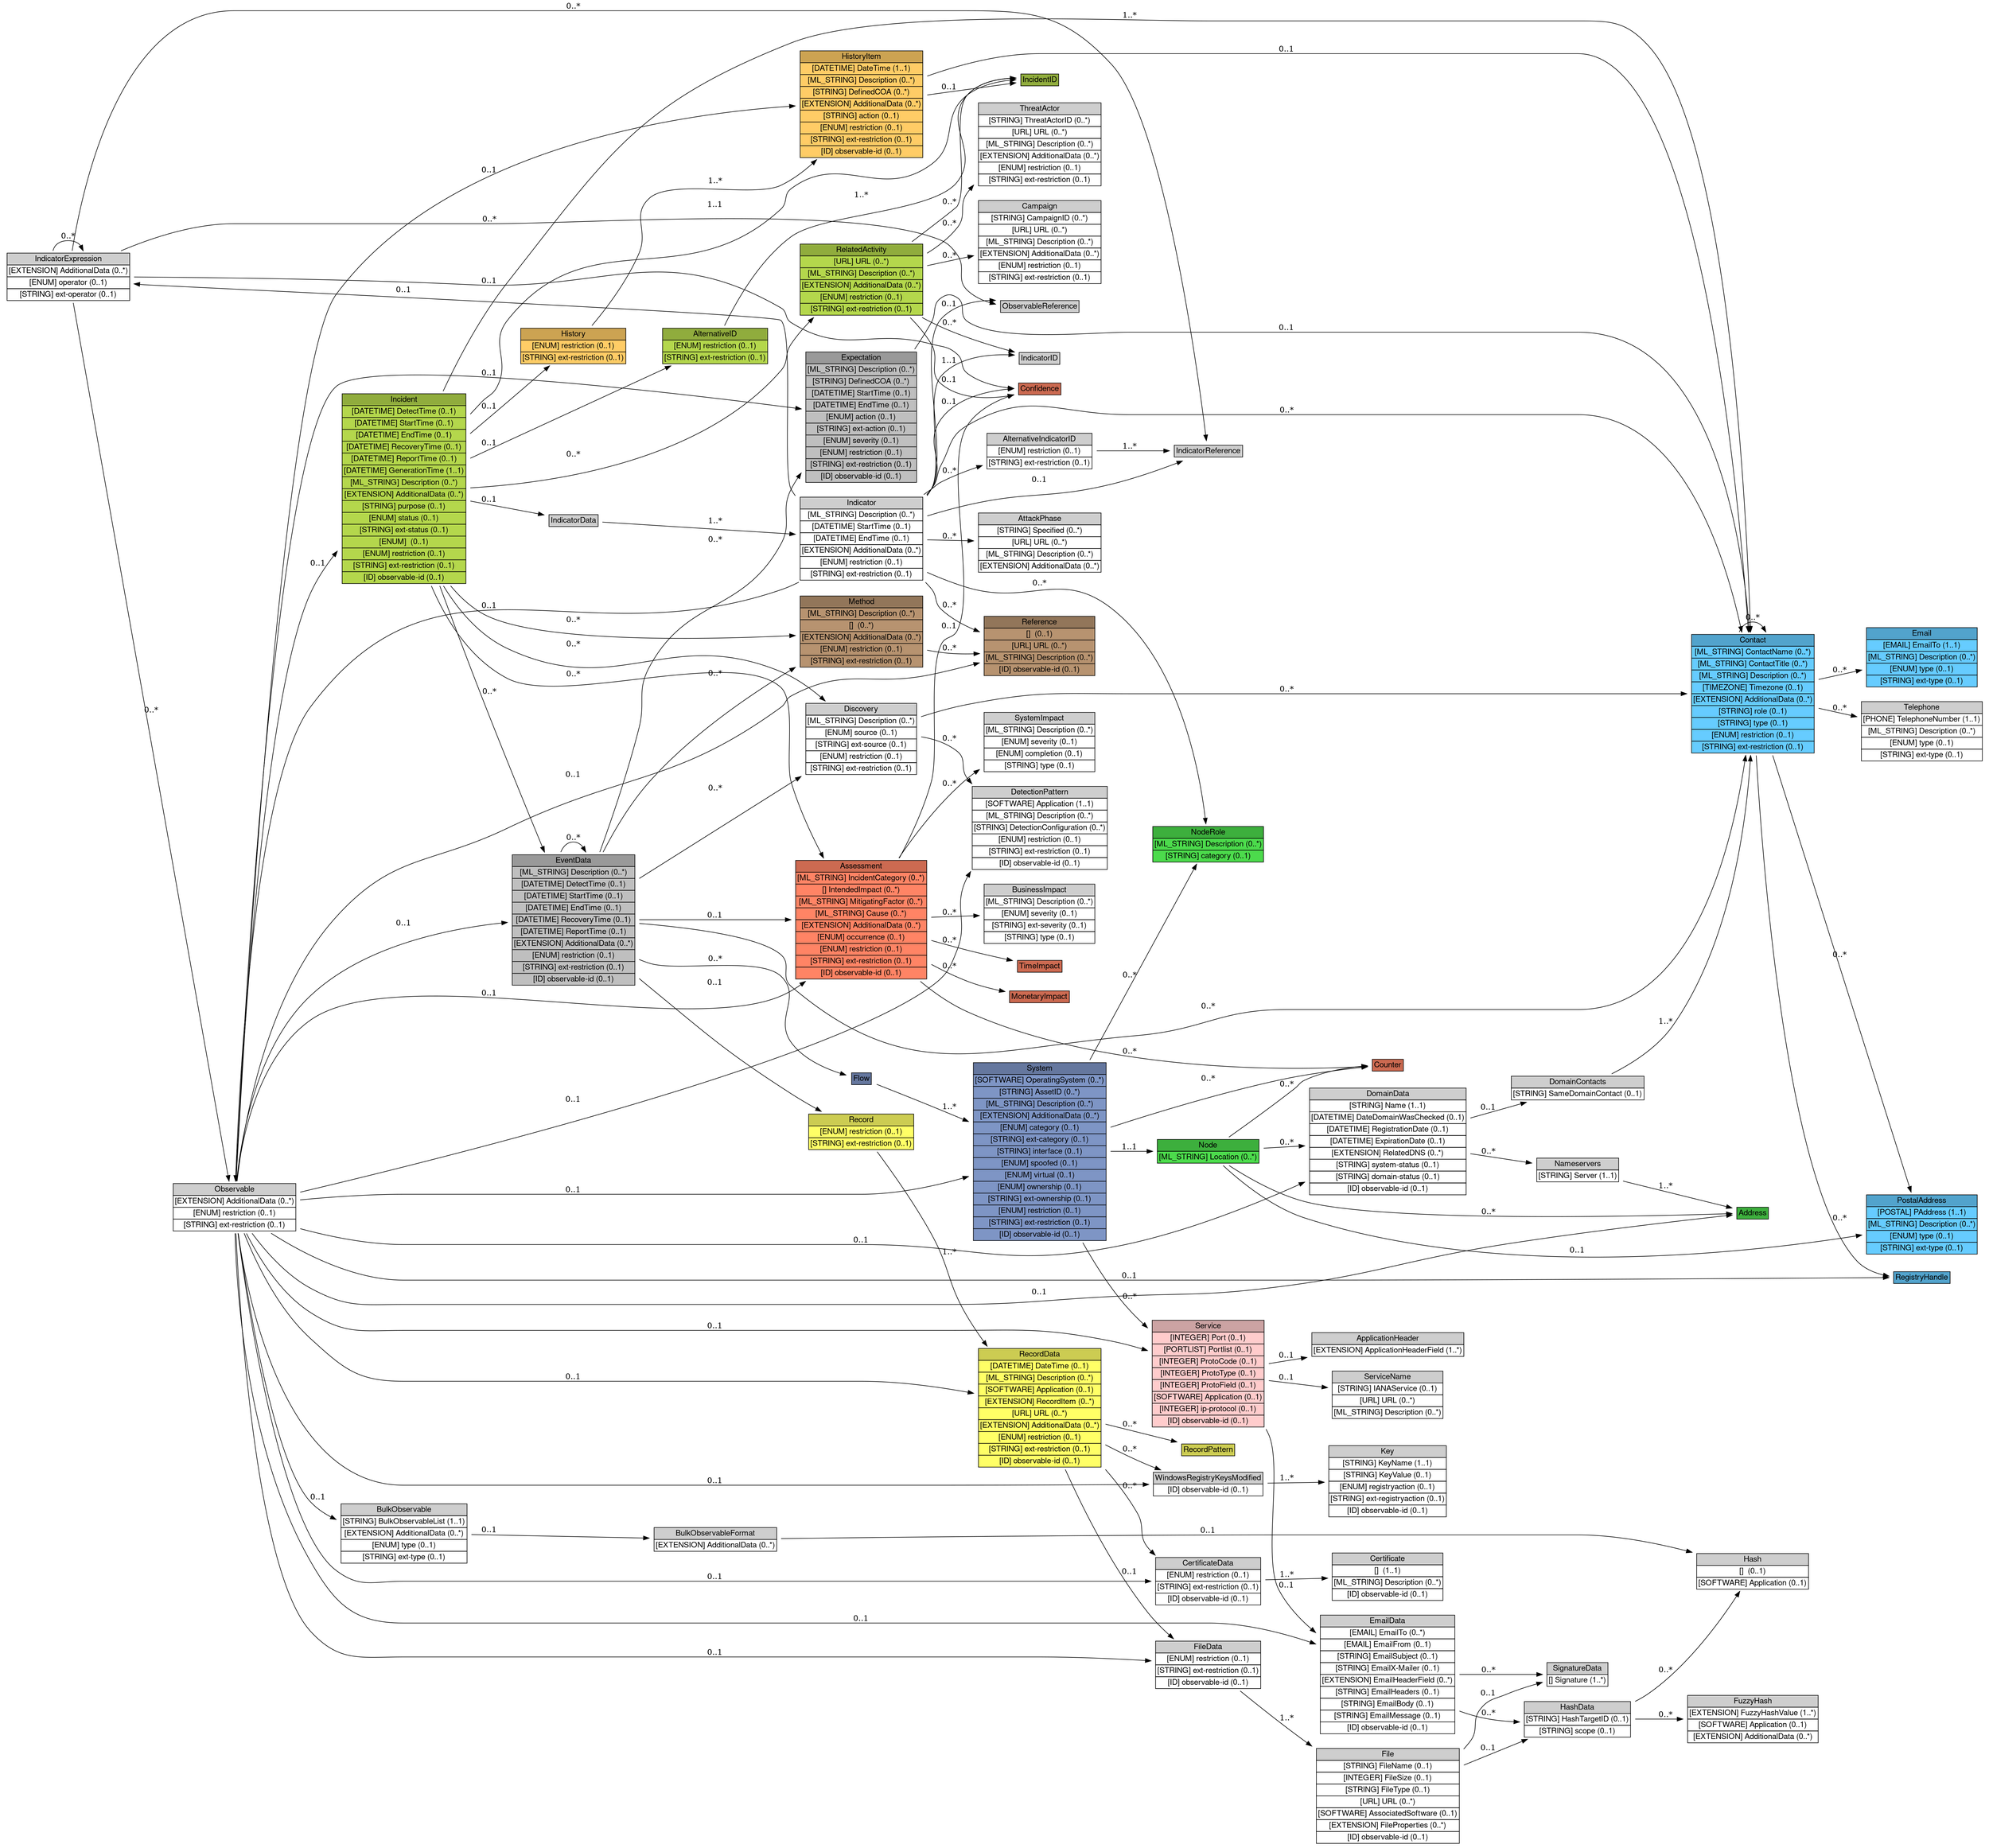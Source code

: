 digraph IndicatorExpression {
	graph [bb="0,0,3851,3272.8",
		rankdir=LR
	];
	node [label="\N"];
	IndicatorExpression	 [height=1.2778,
		label=<<table BORDER="0" CELLBORDER="1" CELLSPACING="0"> <tr> <td BGCOLOR="#CECECE" HREF="/idmef_parser/IODEFv2/IndicatorExpression.html" TITLE="The IndicatorExpression describes an expression composed of observed phenomenon, features, or indicators. Elements of the expression can be described directly, reference relevant data from other parts of a given IODEF document, or reference previously defined indicators. "><FONT FACE="Nimbus Sans L">IndicatorExpression</FONT></td> </tr>" %<tr><td  HREF="/idmef_parser/IODEFv2/IndicatorExpression.html" TITLE="Mechanism by which to extend the data model."><FONT FACE="Nimbus Sans L">[EXTENSION] AdditionalData (0..*)</FONT></td></tr>%<tr><td  HREF="/idmef_parser/IODEFv2/IndicatorExpression.html" TITLE="The operator to be applied between the child elements.  See Section 3.29.5 for parsing guidance.  The default value is &quot;and&quot;.  These values are maintained in the &quot;IndicatorExpression-operator&quot; IANA registry per Section 10.2."><FONT FACE="Nimbus Sans L">[ENUM] operator (0..1)</FONT></td></tr>%<tr><td  HREF="/idmef_parser/IODEFv2/IndicatorExpression.html" TITLE="A means by which to extend the operator attribute.  See Section 5.1.1."><FONT FACE="Nimbus Sans L">[STRING] ext-operator (0..1)</FONT></td></tr>%</table>>,
		pos="116.5,3022",
		shape=plaintext,
		width=3.2361];
	IndicatorExpression -> IndicatorExpression	 [label="0..*",
		lp="116.5,3093.5",
		pos="e,143.21,3068 89.793,3068 92.199,3078.4 101.1,3086 116.5,3086 126.85,3086 134.26,3082.6 138.74,3077.2"];
	Observable	 [height=1.2778,
		label=<<table BORDER="0" CELLBORDER="1" CELLSPACING="0"> <tr> <td BGCOLOR="#CECECE" HREF="/idmef_parser/IODEFv2/Observable.html" TITLE="The Observable class describes a feature and phenomenon that can be observed or measured for the purposes of detecting malicious behavior. "><FONT FACE="Nimbus Sans L">Observable</FONT></td> </tr>" %<tr><td  HREF="/idmef_parser/IODEFv2/Observable.html" TITLE="Mechanism by which to extend the data model."><FONT FACE="Nimbus Sans L">[EXTENSION] AdditionalData (0..*)</FONT></td></tr>%<tr><td  HREF="/idmef_parser/IODEFv2/Observable.html" TITLE="See Section 3.3.1."><FONT FACE="Nimbus Sans L">[ENUM] restriction (0..1)</FONT></td></tr>%<tr><td  HREF="/idmef_parser/IODEFv2/Observable.html" TITLE="A means by which to extend the restriction attribute.  See Section 5.1.1."><FONT FACE="Nimbus Sans L">[STRING] ext-restriction (0..1)</FONT></td></tr>%</table>>,
		pos="408.5,1536",
		shape=plaintext,
		width=3.2361];
	IndicatorExpression -> Observable	 [label="0..*",
		lp="262.5,2330.5",
		pos="e,399.4,1582.3 125.56,2975.9 168.41,2757.8 350.59,1830.7 397.47,1592.1"];
	Confidence	 [height=0.5,
		label=<<table BORDER="0" CELLBORDER="1" CELLSPACING="0"> <tr> <td BGCOLOR="#cc6a51" HREF="/idmef_parser/IODEFv2/Confidence.html" TITLE="The Confidence class represents an estimate of the validity and accuracy of data expressed in the document. This estimate can be expressed as a category or a numeric calculation. "><FONT FACE="Nimbus Sans L">Confidence</FONT></td> </tr>" %</table>>,
		pos="2202,2581",
		shape=plaintext,
		width=1.2639];
	IndicatorExpression -> Confidence	 [label="0..1",
		lp="954,2920.5",
		pos="e,2156.2,2573.2 233.2,3003 450.71,2968.3 933.14,2894 1342,2851 1393.4,2845.6 1769.4,2854.5 1806,2818 1843.9,2780.3 1784.8,2614.4 \
1824,2578 1869.3,2536 2052.3,2557.4 2146,2571.6"];
	IndicatorReference	 [height=0.5,
		label=<<table BORDER="0" CELLBORDER="1" CELLSPACING="0"> <tr> <td BGCOLOR="#CECECE" HREF="/idmef_parser/IODEFv2/IndicatorReference.html" TITLE="The IndicatorReference describes a reference to an indicator. This reference may be to an indicator described in this IODEF document or in a previously exchanged IODEF document. "><FONT FACE="Nimbus Sans L">IndicatorReference</FONT></td> </tr>" %</table>>,
		pos="2494,3037",
		shape=plaintext,
		width=1.9028];
	IndicatorExpression -> IndicatorReference	 [label="0..*",
		lp="1207.5,3237.5",
		pos="e,2475.7,3055.2 233.24,3043.5 375.21,3069.3 622.24,3113.1 835,3145 1491.7,3243.5 1701.7,3370.7 2329,3153 2384.3,3133.8 2437.7,3090.3 \
2468.1,3062.3"];
	ObservableReference	 [height=0.5,
		label=<<table BORDER="0" CELLBORDER="1" CELLSPACING="0"> <tr> <td BGCOLOR="#CECECE" HREF="/idmef_parser/IODEFv2/ObservableReference.html" TITLE="The ObservableReference describes a reference to an observable feature or phenomenon described elsewhere in the document. "><FONT FACE="Nimbus Sans L">ObservableReference</FONT></td> </tr>" %</table>>,
		pos="2202,3126",
		shape=plaintext,
		width=2.1528];
	IndicatorExpression -> ObservableReference	 [label="0..*",
		lp="954,3133.5",
		pos="e,2124.2,3126 198.4,3068.1 255.47,3095.9 334.37,3126 408.5,3126 408.5,3126 408.5,3126 1683,3126 1834.5,3126 2010.9,3126 2114.1,3126"];
	System	 [height=4.4861,
		label=<<table BORDER="0" CELLBORDER="1" CELLSPACING="0"> <tr> <td BGCOLOR="#65779e" HREF="/idmef_parser/IODEFv2/System.html" TITLE="The System class describes a system or network involved in an event. "><FONT FACE="Nimbus Sans L">System</FONT></td> </tr>" %<tr><td BGCOLOR="#7e95c5"  HREF="/idmef_parser/IODEFv2/System.html" TITLE="The operating system running on the system."><FONT FACE="Nimbus Sans L">[SOFTWARE] OperatingSystem (0..*)</FONT></td></tr>%<tr><td BGCOLOR="#7e95c5"  HREF="/idmef_parser/IODEFv2/System.html" TITLE="An asset identifier for the System."><FONT FACE="Nimbus Sans L">[STRING] AssetID (0..*)</FONT></td></tr>%<tr><td BGCOLOR="#7e95c5"  HREF="/idmef_parser/IODEFv2/System.html" TITLE="A free-form text description of the System."><FONT FACE="Nimbus Sans L">[ML_STRING] Description (0..*)</FONT></td></tr>%<tr><td BGCOLOR="#7e95c5"  HREF="/idmef_parser/IODEFv2/System.html" TITLE="A mechanism by which to extend the data model."><FONT FACE="Nimbus Sans L">[EXTENSION] AdditionalData (0..*)</FONT></td></tr>%<tr><td BGCOLOR="#7e95c5"  HREF="/idmef_parser/IODEFv2/System.html" TITLE="Classifies the role the host or network played in the incident.  These values are maintained in the &quot;System- category&quot; IANA registry per Section 10.2."><FONT FACE="Nimbus Sans L">[ENUM] category (0..1)</FONT></td></tr>%<tr><td BGCOLOR="#7e95c5"  HREF="/idmef_parser/IODEFv2/System.html" TITLE="A means by which to extend the category attribute.  See Section 5.1.1."><FONT FACE="Nimbus Sans L">[STRING] ext-category (0..1)</FONT></td></tr>%<tr><td BGCOLOR="#7e95c5"  HREF="/idmef_parser/IODEFv2/System.html" TITLE="Specifies the interface on which the event(s) on this System originated.  If the Node class specifies a network rather than a host, this attribute has no meaning."><FONT FACE="Nimbus Sans L">[STRING] interface (0..1)</FONT></td></tr>%<tr><td BGCOLOR="#7e95c5"  HREF="/idmef_parser/IODEFv2/System.html" TITLE="An indication of confidence in whether this System was the true target or attacking host.  The permitted values for this attribute are shown below.  The default value is &quot;unknown&quot;."><FONT FACE="Nimbus Sans L">[ENUM] spoofed (0..1)</FONT></td></tr>%<tr><td BGCOLOR="#7e95c5"  HREF="/idmef_parser/IODEFv2/System.html" TITLE="Indicates whether this System is a virtual or physical device.  The default value is &quot;unknown&quot;."><FONT FACE="Nimbus Sans L">[ENUM] virtual (0..1)</FONT></td></tr>%<tr><td BGCOLOR="#7e95c5"  HREF="/idmef_parser/IODEFv2/System.html" TITLE="Describes the ownership of this System relative to the victim in the incident.  These values are maintained in the &quot;System-ownership&quot; IANA registry per Section 10.2."><FONT FACE="Nimbus Sans L">[ENUM] ownership (0..1)</FONT></td></tr>%<tr><td BGCOLOR="#7e95c5"  HREF="/idmef_parser/IODEFv2/System.html" TITLE="A means by which to extend the ownership attribute.  See Section 5.1.1."><FONT FACE="Nimbus Sans L">[STRING] ext-ownership (0..1)</FONT></td></tr>%<tr><td BGCOLOR="#7e95c5"  HREF="/idmef_parser/IODEFv2/System.html" TITLE="See Section 3.3.1."><FONT FACE="Nimbus Sans L">[ENUM] restriction (0..1)</FONT></td></tr>%<tr><td BGCOLOR="#7e95c5"  HREF="/idmef_parser/IODEFv2/System.html" TITLE="A means by which to extend the restriction attribute.  See Section 5.1.1."><FONT FACE="Nimbus Sans L">[STRING] ext-restriction (0..1)</FONT></td></tr>%<tr><td BGCOLOR="#7e95c5"  HREF="/idmef_parser/IODEFv2/System.html" TITLE="See Section 3.3.2."><FONT FACE="Nimbus Sans L">[ID] observable-id (0..1)</FONT></td></tr>%</table>>,
		pos="2202,840",
		shape=plaintext,
		width=3.4583];
	Observable -> System	 [label="0..1",
		lp="1207.5,939.5",
		pos="e,2077.2,874.78 411.77,1489.8 420.13,1399.1 448.84,1194 543,1054 592.4,980.52 611.96,932 700.5,932 700.5,932 700.5,932 1683,932 \
1815.1,932 1963.2,902.75 2067.3,877.24"];
	DomainData	 [height=2.7361,
		label=<<table BORDER="0" CELLBORDER="1" CELLSPACING="0"> <tr> <td BGCOLOR="#CECECE" HREF="/idmef_parser/IODEFv2/DomainData.html" TITLE="The DomainData class describes a domain name and metadata associated with this domain. "><FONT FACE="Nimbus Sans L">DomainData</FONT></td> </tr>" %<tr><td  HREF="/idmef_parser/IODEFv2/DomainData.html" TITLE="The domain name of a system."><FONT FACE="Nimbus Sans L">[STRING] Name (1..1)</FONT></td></tr>%<tr><td  HREF="/idmef_parser/IODEFv2/DomainData.html" TITLE="A timestamp of when the domain listed in the Name class was resolved."><FONT FACE="Nimbus Sans L">[DATETIME] DateDomainWasChecked (0..1)</FONT></td></tr>%<tr><td  HREF="/idmef_parser/IODEFv2/DomainData.html" TITLE="A timestamp of when domain listed in the Name class was registered."><FONT FACE="Nimbus Sans L">[DATETIME] RegistrationDate (0..1)</FONT></td></tr>%<tr><td  HREF="/idmef_parser/IODEFv2/DomainData.html" TITLE="A timestamp of when the domain listed in the Name class is set to expire."><FONT FACE="Nimbus Sans L">[DATETIME] ExpirationDate (0..1)</FONT></td></tr>%<tr><td  HREF="/idmef_parser/IODEFv2/DomainData.html" TITLE="Additional DNS records associated with this domain."><FONT FACE="Nimbus Sans L">[EXTENSION] RelatedDNS (0..*)</FONT></td></tr>%<tr><td  HREF="/idmef_parser/IODEFv2/DomainData.html" TITLE="A means by which to extend the system-status attribute.  See Section 5.1.1."><FONT FACE="Nimbus Sans L">[STRING] system-status (0..1)</FONT></td></tr>%<tr><td  HREF="/idmef_parser/IODEFv2/DomainData.html" TITLE="A means by which to extend the domain-status attribute.  See Section 5.1.1."><FONT FACE="Nimbus Sans L">[STRING] domain-status (0..1)</FONT></td></tr>%<tr><td  HREF="/idmef_parser/IODEFv2/DomainData.html" TITLE="See Section 3.3.2."><FONT FACE="Nimbus Sans L">[ID] observable-id (0..1)</FONT></td></tr>%</table>>,
		pos="2805,849",
		shape=plaintext,
		width=4.0556];
	Observable -> DomainData	 [label="0..1",
		lp="1683,659.5",
		pos="e,2658.8,778.7 413.52,1489.8 434.5,1308.1 522.49,653 700.5,653 700.5,653 700.5,653 1442,653 1836.3,653 1941.8,594.62 2329,669 2439.7,\
690.27 2558.3,735.06 2649.5,774.64"];
	Address	 [height=0.5,
		label=<<table BORDER="0" CELLBORDER="1" CELLSPACING="0"> <tr> <td BGCOLOR="#3daf3d" HREF="/idmef_parser/IODEFv2/Address.html" TITLE="The Address class represents a hardware (Layer 2), network (Layer 3), or application (Layer 7) address. "><FONT FACE="Nimbus Sans L">Address</FONT></td> </tr>" %</table>>,
		pos="3441.5,722",
		shape=plaintext,
		width=1];
	Observable -> Address	 [label="0..1",
		lp="2202,623.5",
		pos="e,3405.1,717.57 411.38,1489.8 422.52,1325.7 468.08,774.05 584,649 621.42,608.63 645.46,607 700.5,607 700.5,607 700.5,607 1940.5,\
607 2113.2,607 2156.6,605.8 2329,616 2743.6,640.52 3242.8,698.16 3395.1,716.38"];
	RegistryHandle	 [height=0.5,
		label=<<table BORDER="0" CELLBORDER="1" CELLSPACING="0"> <tr> <td BGCOLOR="#52a3cc" HREF="/idmef_parser/IODEFv2/RegistryHandle.html" TITLE="The RegistryHandle class represents a handle into an Internet registry or community-specific database. "><FONT FACE="Nimbus Sans L">RegistryHandle</FONT></td> </tr>" %</table>>,
		pos="3737,2931",
		shape=plaintext,
		width=1.5972];
	Observable -> RegistryHandle	 [label="0..1",
		lp="2358.5,3179.5",
		pos="e,3726.7,2949.1 409.94,1582.2 416.87,1778.9 452.04,2546.2 584,2741 662.61,2857.1 709.7,2869.1 835,2932 1447.7,3239.3 1673,3172 2358.5,\
3172 2358.5,3172 2358.5,3172 3441.5,3172 3575.9,3172 3683,3020.4 3721.5,2957.7"];
	Service	 [height=2.7361,
		label=<<table BORDER="0" CELLBORDER="1" CELLSPACING="0"> <tr> <td BGCOLOR="#cca3a3" HREF="/idmef_parser/IODEFv2/Service.html" TITLE="The Service class describes a network service. The service is described by a protocol, port, protocol header field, and application providing or using the service. "><FONT FACE="Nimbus Sans L">Service</FONT></td> </tr>" %<tr><td BGCOLOR="#FFCCCC"  HREF="/idmef_parser/IODEFv2/Service.html" TITLE="A port number."><FONT FACE="Nimbus Sans L">[INTEGER] Port (0..1)</FONT></td></tr>%<tr><td BGCOLOR="#FFCCCC"  HREF="/idmef_parser/IODEFv2/Service.html" TITLE="A list of port numbers."><FONT FACE="Nimbus Sans L">[PORTLIST] Portlist (0..1)</FONT></td></tr>%<tr><td BGCOLOR="#FFCCCC"  HREF="/idmef_parser/IODEFv2/Service.html" TITLE="A transport-layer (Layer 4) protocol- specific code field (e.g., ICMP code field)."><FONT FACE="Nimbus Sans L">[INTEGER] ProtoCode (0..1)</FONT></td></tr>%<tr><td BGCOLOR="#FFCCCC"  HREF="/idmef_parser/IODEFv2/Service.html" TITLE="A transport-layer (Layer 4) protocol- specific type field (e.g., ICMP type field)."><FONT FACE="Nimbus Sans L">[INTEGER] ProtoType (0..1)</FONT></td></tr>%<tr><td BGCOLOR="#FFCCCC"  HREF="/idmef_parser/IODEFv2/Service.html" TITLE="A transport-layer (Layer 4) protocol- specific flag field (e.g., TCP flag field)."><FONT FACE="Nimbus Sans L">[INTEGER] ProtoField (0..1)</FONT></td></tr>%<tr><td BGCOLOR="#FFCCCC"  HREF="/idmef_parser/IODEFv2/Service.html" TITLE="The application acting as either the client or the server for the service."><FONT FACE="Nimbus Sans L">[SOFTWARE] Application (0..1)</FONT></td></tr>%<tr><td BGCOLOR="#FFCCCC"  HREF="/idmef_parser/IODEFv2/Service.html" TITLE="The IANA-assigned IP protocol number per [IANA.Protocols].  The attribute MUST be set if a Port, Portlist, ProtoCode, ProtoType, or ProtoField class is present."><FONT FACE="Nimbus Sans L">[INTEGER] ip-protocol (0..1)</FONT></td></tr>%<tr><td BGCOLOR="#FFCCCC"  HREF="/idmef_parser/IODEFv2/Service.html" TITLE="See Section 3.3.2."><FONT FACE="Nimbus Sans L">[ID] observable-id (0..1)</FONT></td></tr>%</table>>,
		pos="2494,315",
		shape=plaintext,
		width=2.9444];
	Observable -> Service	 [label="0..1",
		lp="1442,334.5",
		pos="e,2387.9,321.46 409.5,1489.8 414.18,1306.2 438.35,629.23 543,447 586.83,370.69 612.5,327 700.5,327 700.5,327 700.5,327 2202,327 \
2259.9,327 2324.2,324.61 2377.7,321.97"];
	EmailData	 [height=3.0278,
		label=<<table BORDER="0" CELLBORDER="1" CELLSPACING="0"> <tr> <td BGCOLOR="#CECECE" HREF="/idmef_parser/IODEFv2/EmailData.html" TITLE="The EmailData class describes headers from an email message and cryptographic hashes and signatures applied to it. "><FONT FACE="Nimbus Sans L">EmailData</FONT></td> </tr>" %<tr><td  HREF="/idmef_parser/IODEFv2/EmailData.html" TITLE="The value of the &quot;To:&quot; header field (Section 3.6.3 of [RFC5322]) in an email."><FONT FACE="Nimbus Sans L">[EMAIL] EmailTo (0..*)</FONT></td></tr>%<tr><td  HREF="/idmef_parser/IODEFv2/EmailData.html" TITLE="The value of the &quot;From:&quot; header field (Section 3.6.2 of [RFC5322]) in an email."><FONT FACE="Nimbus Sans L">[EMAIL] EmailFrom (0..1)</FONT></td></tr>%<tr><td  HREF="/idmef_parser/IODEFv2/EmailData.html" TITLE="The value of the &quot;Subject:&quot; header field in an email.  See Section 3.6.5 of [RFC5322]."><FONT FACE="Nimbus Sans L">[STRING] EmailSubject (0..1)</FONT></td></tr>%<tr><td  HREF="/idmef_parser/IODEFv2/EmailData.html" TITLE="The value of the &quot;X-Mailer:&quot; header field in an email."><FONT FACE="Nimbus Sans L">[STRING] EmailX-Mailer (0..1)</FONT></td></tr>%<tr><td  HREF="/idmef_parser/IODEFv2/EmailData.html" TITLE="The header name and value of an arbitrary header field of the email message.  The name attribute MUST be set to the header name.  The header value MUST be set in the element body.  The dtype attribute MUST be set to &quot;string&quot;."><FONT FACE="Nimbus Sans L">[EXTENSION] EmailHeaderField (0..*)</FONT></td></tr>%<tr><td  HREF="/idmef_parser/IODEFv2/EmailData.html" TITLE="The headers of an email message."><FONT FACE="Nimbus Sans L">[STRING] EmailHeaders (0..1)</FONT></td></tr>%<tr><td  HREF="/idmef_parser/IODEFv2/EmailData.html" TITLE="The body of an email message."><FONT FACE="Nimbus Sans L">[STRING] EmailBody (0..1)</FONT></td></tr>%<tr><td  HREF="/idmef_parser/IODEFv2/EmailData.html" TITLE="The headers and body of an email message."><FONT FACE="Nimbus Sans L">[STRING] EmailMessage (0..1)</FONT></td></tr>%<tr><td  HREF="/idmef_parser/IODEFv2/EmailData.html" TITLE="See Section 3.3.2."><FONT FACE="Nimbus Sans L">[ID] observable-id (0..1)</FONT></td></tr>%</table>>,
		pos="2805,315",
		shape=plaintext,
		width=3.5139];
	Observable -> EmailData	 [label="0..1",
		lp="1683,468.5",
		pos="e,2678.3,404.76 410.01,1489.9 416.35,1319.3 445.16,725.44 543,568 587.67,496.12 615.87,461 700.5,461 700.5,461 700.5,461 2494,461 \
2555,461 2617,437.67 2669.3,409.67"];
	WindowsRegistryKeysModified	 [height=0.69444,
		label=<<table BORDER="0" CELLBORDER="1" CELLSPACING="0"> <tr> <td BGCOLOR="#CECECE" HREF="/idmef_parser/IODEFv2/WindowsRegistryKeysModified.html" TITLE="The WindowsRegistryKeysModified class describes Windows operating system registry keys and the operations that were performed on them. This class was derived from [RFC5901]. "><FONT FACE="Nimbus Sans L">WindowsRegistryKeysModified</FONT></td> </tr>" %<tr><td  HREF="/idmef_parser/IODEFv2/WindowsRegistryKeysModified.html" TITLE="See Section 3.3.2."><FONT FACE="Nimbus Sans L">[ID] observable-id (0..1)</FONT></td></tr>%</table>>,
		pos="2494,1439",
		shape=plaintext,
		width=2.9028];
	Observable -> WindowsRegistryKeysModified	 [label="0..1",
		lp="1442,1619.5",
		pos="e,2481.8,1464.1 525.31,1543.3 794.49,1560.1 1443,1601.2 1542,1612 1772.1,1637.1 1830.6,1641.6 2057,1690 2065.1,1691.7 2066.8,1693.9 \
2075,1695 2186.9,1710.2 2229.9,1749 2329,1695 2373.8,1670.6 2444.9,1537.4 2477.1,1473.4"];
	FileData	 [height=1.2778,
		label=<<table BORDER="0" CELLBORDER="1" CELLSPACING="0"> <tr> <td BGCOLOR="#CECECE" HREF="/idmef_parser/IODEFv2/FileData.html" TITLE="The FileData class describes a file or set of files. "><FONT FACE="Nimbus Sans L">FileData</FONT></td> </tr>" %<tr><td  HREF="/idmef_parser/IODEFv2/FileData.html" TITLE="See Section 3.3.1."><FONT FACE="Nimbus Sans L">[ENUM] restriction (0..1)</FONT></td></tr>%<tr><td  HREF="/idmef_parser/IODEFv2/FileData.html" TITLE="A means by which to extend the restriction attribute.  See Section 5.1.1."><FONT FACE="Nimbus Sans L">[STRING] ext-restriction (0..1)</FONT></td></tr>%<tr><td  HREF="/idmef_parser/IODEFv2/FileData.html" TITLE="See Section 3.3.2."><FONT FACE="Nimbus Sans L">[ID] observable-id (0..1)</FONT></td></tr>%</table>>,
		pos="2494,547",
		shape=plaintext,
		width=2.7778];
	Observable -> FileData	 [label="0..1",
		lp="1442,557.5",
		pos="e,2394,548.54 412.11,1490 426.62,1310.1 482.75,661.28 543,593 591.01,538.59 627.94,550 700.5,550 700.5,550 700.5,550 2202,550 2262.1,\
550 2329.2,549.36 2383.9,548.66"];
	CertificateData	 [height=1.2778,
		label=<<table BORDER="0" CELLBORDER="1" CELLSPACING="0"> <tr> <td BGCOLOR="#CECECE" HREF="/idmef_parser/IODEFv2/CertificateData.html" TITLE="The CertificateData class describes X.509 certificates. "><FONT FACE="Nimbus Sans L">CertificateData</FONT></td> </tr>" %<tr><td  HREF="/idmef_parser/IODEFv2/CertificateData.html" TITLE="See Section 3.3.1."><FONT FACE="Nimbus Sans L">[ENUM] restriction (0..1)</FONT></td></tr>%<tr><td  HREF="/idmef_parser/IODEFv2/CertificateData.html" TITLE="A means by which to extend the restriction attribute.  See Section 5.1.1."><FONT FACE="Nimbus Sans L">[STRING] ext-restriction (0..1)</FONT></td></tr>%<tr><td  HREF="/idmef_parser/IODEFv2/CertificateData.html" TITLE="See Section 3.3.2."><FONT FACE="Nimbus Sans L">[ID] observable-id (0..1)</FONT></td></tr>%</table>>,
		pos="2494,1118",
		shape=plaintext,
		width=2.7778];
	Observable -> CertificateData	 [label="0..1",
		lp="1442,1075.5",
		pos="e,2393.9,1087.1 414.92,1489.8 434.19,1371.8 502.98,1068 700.5,1068 700.5,1068 700.5,1068 2202,1068 2276.9,1068 2296.3,1068.4 2370,\
1082 2374.6,1082.9 2379.4,1083.8 2384.1,1084.9"];
	RecordData	 [height=3.0278,
		label=<<table BORDER="0" CELLBORDER="1" CELLSPACING="0"> <tr> <td BGCOLOR="#cccc52" HREF="/idmef_parser/IODEFv2/RecordData.html" TITLE="The RecordData class describes or references log or audit data from a given type of tool and provides a means to annotate the output. "><FONT FACE="Nimbus Sans L">RecordData</FONT></td> </tr>" %<tr><td BGCOLOR="#FFFF66"  HREF="/idmef_parser/IODEFv2/RecordData.html" TITLE="A timestamp of the data found in the RecordItem or URL classes."><FONT FACE="Nimbus Sans L">[DATETIME] DateTime (0..1)</FONT></td></tr>%<tr><td BGCOLOR="#FFFF66"  HREF="/idmef_parser/IODEFv2/RecordData.html" TITLE="A free-form text description of the data provided in the RecordItem or URL classes."><FONT FACE="Nimbus Sans L">[ML_STRING] Description (0..*)</FONT></td></tr>%<tr><td BGCOLOR="#FFFF66"  HREF="/idmef_parser/IODEFv2/RecordData.html" TITLE="Identifies the tool used to generate the data in the RecordItem or URL classes."><FONT FACE="Nimbus Sans L">[SOFTWARE] Application (0..1)</FONT></td></tr>%<tr><td BGCOLOR="#FFFF66"  HREF="/idmef_parser/IODEFv2/RecordData.html" TITLE="Log, audit, or forensic data to support the conclusions made during the course of analyzing the incident."><FONT FACE="Nimbus Sans L">[EXTENSION] RecordItem (0..*)</FONT></td></tr>%<tr><td BGCOLOR="#FFFF66"  HREF="/idmef_parser/IODEFv2/RecordData.html" TITLE="A URL reference to a log or audit data."><FONT FACE="Nimbus Sans L">[URL] URL (0..*)</FONT></td></tr>%<tr><td BGCOLOR="#FFFF66"  HREF="/idmef_parser/IODEFv2/RecordData.html" TITLE="An extension mechanism for data not explicitly represented in the data model."><FONT FACE="Nimbus Sans L">[EXTENSION] AdditionalData (0..*)</FONT></td></tr>%<tr><td BGCOLOR="#FFFF66"  HREF="/idmef_parser/IODEFv2/RecordData.html" TITLE="See Section 3.3.1."><FONT FACE="Nimbus Sans L">[ENUM] restriction (0..1)</FONT></td></tr>%<tr><td BGCOLOR="#FFFF66"  HREF="/idmef_parser/IODEFv2/RecordData.html" TITLE="A means by which to extend the restriction attribute.  See Section 5.1.1."><FONT FACE="Nimbus Sans L">[STRING] ext-restriction (0..1)</FONT></td></tr>%<tr><td BGCOLOR="#FFFF66"  HREF="/idmef_parser/IODEFv2/RecordData.html" TITLE="See Section 3.3.2."><FONT FACE="Nimbus Sans L">[ID] observable-id (0..1)</FONT></td></tr>%</table>>,
		pos="2202,1205",
		shape=plaintext,
		width=3.2361];
	Observable -> RecordData	 [label="0..1",
		lp="1207.5,1227.5",
		pos="e,2085.3,1210.3 425.95,1489.7 462.38,1401.9 555.4,1220 700.5,1220 700.5,1220 700.5,1220 1683,1220 1816.9,1220 1970.2,1214.9 2075.3,\
1210.7"];
	EventData	 [height=3.3194,
		label=<<table BORDER="0" CELLBORDER="1" CELLSPACING="0"> <tr> <td BGCOLOR="#999999" HREF="/idmef_parser/IODEFv2/EventData.html" TITLE="The EventData class is a container class to organize data about events that occurred during an incident. "><FONT FACE="Nimbus Sans L">EventData</FONT></td> </tr>" %<tr><td BGCOLOR="#BFBFBF"  HREF="/idmef_parser/IODEFv2/EventData.html" TITLE="A free-form text description of the event."><FONT FACE="Nimbus Sans L">[ML_STRING] Description (0..*)</FONT></td></tr>%<tr><td BGCOLOR="#BFBFBF"  HREF="/idmef_parser/IODEFv2/EventData.html" TITLE="The time the event was detected."><FONT FACE="Nimbus Sans L">[DATETIME] DetectTime (0..1)</FONT></td></tr>%<tr><td BGCOLOR="#BFBFBF"  HREF="/idmef_parser/IODEFv2/EventData.html" TITLE="The time the event started."><FONT FACE="Nimbus Sans L">[DATETIME] StartTime (0..1)</FONT></td></tr>%<tr><td BGCOLOR="#BFBFBF"  HREF="/idmef_parser/IODEFv2/EventData.html" TITLE="The time the event ended."><FONT FACE="Nimbus Sans L">[DATETIME] EndTime (0..1)</FONT></td></tr>%<tr><td BGCOLOR="#BFBFBF"  HREF="/idmef_parser/IODEFv2/EventData.html" TITLE="The time the site recovered from the event."><FONT FACE="Nimbus Sans L">[DATETIME] RecoveryTime (0..1)</FONT></td></tr>%<tr><td BGCOLOR="#BFBFBF"  HREF="/idmef_parser/IODEFv2/EventData.html" TITLE="The time the event was reported."><FONT FACE="Nimbus Sans L">[DATETIME] ReportTime (0..1)</FONT></td></tr>%<tr><td BGCOLOR="#BFBFBF"  HREF="/idmef_parser/IODEFv2/EventData.html" TITLE="An extension mechanism for data not explicitly represented in the data model."><FONT FACE="Nimbus Sans L">[EXTENSION] AdditionalData (0..*)</FONT></td></tr>%<tr><td BGCOLOR="#BFBFBF"  HREF="/idmef_parser/IODEFv2/EventData.html" TITLE="See Section 3.3.1.  The default value is &quot;default&quot;."><FONT FACE="Nimbus Sans L">[ENUM] restriction (0..1)</FONT></td></tr>%<tr><td BGCOLOR="#BFBFBF"  HREF="/idmef_parser/IODEFv2/EventData.html" TITLE="A means by which to extend the restriction attribute.  See Section 5.1.1."><FONT FACE="Nimbus Sans L">[STRING] ext-restriction (0..1)</FONT></td></tr>%<tr><td BGCOLOR="#BFBFBF"  HREF="/idmef_parser/IODEFv2/EventData.html" TITLE="See Section 3.3.2."><FONT FACE="Nimbus Sans L">[ID] observable-id (0..1)</FONT></td></tr>%</table>>,
		pos="1207.5,1779",
		shape=plaintext,
		width=3.2361];
	Observable -> EventData	 [label="0..1",
		lp="700.5,1728.5",
		pos="e,1090.8,1769 459.48,1582 483.34,1601.3 513.05,1622.4 543,1636 719.55,1716 943.12,1752.2 1080.7,1767.9"];
	DetectionPattern	 [height=2.1528,
		label=<<table BORDER="0" CELLBORDER="1" CELLSPACING="0"> <tr> <td BGCOLOR="#CECECE" HREF="/idmef_parser/IODEFv2/DetectionPattern.html" TITLE="The DetectionPattern class describes a configuration or signature that can be used by an Intrusion Detection System (IDS) / Intrusion Prevention System (IPS), SIEM, antivirus, endpoint protection, network analysis, malware analysis, or host forensics tool to identify a particular phenomenon. This class requires the identification of the target application and allows the configuration to be described in either free form or machine-readable form. "><FONT FACE="Nimbus Sans L">DetectionPattern</FONT></td> </tr>" %<tr><td  HREF="/idmef_parser/IODEFv2/DetectionPattern.html" TITLE="The application for which the DetectionConfiguration or Description is being provided."><FONT FACE="Nimbus Sans L">[SOFTWARE] Application (1..1)</FONT></td></tr>%<tr><td  HREF="/idmef_parser/IODEFv2/DetectionPattern.html" TITLE="A free-form text description of how to use the information provided in the Application or DetectionConfiguration classes."><FONT FACE="Nimbus Sans L">[ML_STRING] Description (0..*)</FONT></td></tr>%<tr><td  HREF="/idmef_parser/IODEFv2/DetectionPattern.html" TITLE="A machine-consumable configuration to find a pattern of activity."><FONT FACE="Nimbus Sans L">[STRING] DetectionConfiguration (0..*)</FONT></td></tr>%<tr><td  HREF="/idmef_parser/IODEFv2/DetectionPattern.html" TITLE="See Section 3.3.1."><FONT FACE="Nimbus Sans L">[ENUM] restriction (0..1)</FONT></td></tr>%<tr><td  HREF="/idmef_parser/IODEFv2/DetectionPattern.html" TITLE="A means by which to extend the restriction attribute.  See Section 5.1.1."><FONT FACE="Nimbus Sans L">[STRING] ext-restriction (0..1)</FONT></td></tr>%<tr><td  HREF="/idmef_parser/IODEFv2/DetectionPattern.html" TITLE="See Section 3.3.2."><FONT FACE="Nimbus Sans L">[ID] observable-id (0..1)</FONT></td></tr>%</table>>,
		pos="2202,1858",
		shape=plaintext,
		width=3.5278];
	Observable -> DetectionPattern	 [label="0..1",
		lp="1207.5,1638.5",
		pos="e,2074.8,1811.9 504.08,1582 516.93,1586.8 530.13,1591 543,1594 976.07,1695.6 1103.5,1580 1542,1655 1661.4,1675.4 1689.9,1688.3 1806,\
1723 1892.9,1749 1989.3,1781.7 2065.2,1808.5"];
	Assessment	 [height=3.0278,
		label=<<table BORDER="0" CELLBORDER="1" CELLSPACING="0"> <tr> <td BGCOLOR="#cc6a51" HREF="/idmef_parser/IODEFv2/Assessment.html" TITLE="The Assessment class describes the repercussions of the incident to the victim. "><FONT FACE="Nimbus Sans L">Assessment</FONT></td> </tr>" %<tr><td BGCOLOR="#ff8465"  HREF="/idmef_parser/IODEFv2/Assessment.html" TITLE="A free-form text description categorizing the type of incident."><FONT FACE="Nimbus Sans L">[ML_STRING] IncidentCategory (0..*)</FONT></td></tr>%<tr><td BGCOLOR="#ff8465"  HREF="/idmef_parser/IODEFv2/Assessment.html" TITLE="The intended outcome to the victim sought by the threat actor.  Defined identically to the BusinessImpact defined in Section 3.12.2 but describes intent rather than the realized impact."><FONT FACE="Nimbus Sans L">[] IntendedImpact (0..*)</FONT></td></tr>%<tr><td BGCOLOR="#ff8465"  HREF="/idmef_parser/IODEFv2/Assessment.html" TITLE="A description of a mitigating factor relative to the impact on the victim organization."><FONT FACE="Nimbus Sans L">[ML_STRING] MitigatingFactor (0..*)</FONT></td></tr>%<tr><td BGCOLOR="#ff8465"  HREF="/idmef_parser/IODEFv2/Assessment.html" TITLE="A description of an underlying cause of the impact."><FONT FACE="Nimbus Sans L">[ML_STRING] Cause (0..*)</FONT></td></tr>%<tr><td BGCOLOR="#ff8465"  HREF="/idmef_parser/IODEFv2/Assessment.html" TITLE="A mechanism by which to extend the data model."><FONT FACE="Nimbus Sans L">[EXTENSION] AdditionalData (0..*)</FONT></td></tr>%<tr><td BGCOLOR="#ff8465"  HREF="/idmef_parser/IODEFv2/Assessment.html" TITLE="Specifies whether the assessment is describing actual or potential outcomes."><FONT FACE="Nimbus Sans L">[ENUM] occurrence (0..1)</FONT></td></tr>%<tr><td BGCOLOR="#ff8465"  HREF="/idmef_parser/IODEFv2/Assessment.html" TITLE="See Section 3.3.1."><FONT FACE="Nimbus Sans L">[ENUM] restriction (0..1)</FONT></td></tr>%<tr><td BGCOLOR="#ff8465"  HREF="/idmef_parser/IODEFv2/Assessment.html" TITLE="A means by which to extend the restriction attribute.  See Section 5.1.1."><FONT FACE="Nimbus Sans L">[STRING] ext-restriction (0..1)</FONT></td></tr>%<tr><td BGCOLOR="#ff8465"  HREF="/idmef_parser/IODEFv2/Assessment.html" TITLE="See Section 3.3.2."><FONT FACE="Nimbus Sans L">[ID] observable-id (0..1)</FONT></td></tr>%</table>>,
		pos="1683,1491",
		shape=plaintext,
		width=3.4167];
	Observable -> Assessment	 [label="0..1",
		lp="954,1527.5",
		pos="e,1559.9,1495.3 525.27,1531.9 762.42,1523.5 1299.2,1504.6 1549.6,1495.7"];
	Reference	 [height=1.5694,
		label=<<table BORDER="0" CELLBORDER="1" CELLSPACING="0"> <tr> <td BGCOLOR="#92765a" HREF="/idmef_parser/IODEFv2/Reference.html" TITLE="The Reference class is an external reference to relevant information such as a vulnerability, IDS alert, malware sample, advisory, or attack technique. "><FONT FACE="Nimbus Sans L">Reference</FONT></td> </tr>" %<tr><td BGCOLOR="#b79370"  HREF="/idmef_parser/IODEFv2/Reference.html" TITLE="Reference identifier per [RFC7495]."><FONT FACE="Nimbus Sans L">[]  (0..1)</FONT></td></tr>%<tr><td BGCOLOR="#b79370"  HREF="/idmef_parser/IODEFv2/Reference.html" TITLE="A URL to a reference."><FONT FACE="Nimbus Sans L">[URL] URL (0..*)</FONT></td></tr>%<tr><td BGCOLOR="#b79370"  HREF="/idmef_parser/IODEFv2/Reference.html" TITLE="A free-form text description of this reference."><FONT FACE="Nimbus Sans L">[ML_STRING] Description (0..*)</FONT></td></tr>%<tr><td BGCOLOR="#b79370"  HREF="/idmef_parser/IODEFv2/Reference.html" TITLE="See Section 3.3.2."><FONT FACE="Nimbus Sans L">[ID] observable-id (0..1)</FONT></td></tr>%</table>>,
		pos="2202,2049",
		shape=plaintext,
		width=2.9444];
	Observable -> Reference	 [label="0..1",
		lp="1207.5,2026.5",
		pos="e,2095.7,2001.7 439.62,1582.2 471.66,1627 525.09,1694.7 584,1740 775.38,1887 881.75,1828.8 1073,1976 1082.7,1983.5 1079.8,1991.9 \
1091,1997 1185.1,2040.3 1221.3,2010.2 1324,1997 1423.3,1984.2 1460.5,1998.1 1542,1940 1553.7,1931.6 1547.3,1919.8 1560,1913 1656.4,\
1861.4 1698.2,1895 1806,1913 1903.3,1929.2 2008.8,1966.5 2086.4,1997.9"];
	Expectation	 [height=3.3194,
		label=<<table BORDER="0" CELLBORDER="1" CELLSPACING="0"> <tr> <td BGCOLOR="#999999" HREF="/idmef_parser/IODEFv2/Expectation.html" TITLE="The Expectation class conveys to the recipient of the IODEF document the actions the sender is requesting. "><FONT FACE="Nimbus Sans L">Expectation</FONT></td> </tr>" %<tr><td BGCOLOR="#BFBFBF"  HREF="/idmef_parser/IODEFv2/Expectation.html" TITLE="A free-form text description of the desired action(s)."><FONT FACE="Nimbus Sans L">[ML_STRING] Description (0..*)</FONT></td></tr>%<tr><td BGCOLOR="#BFBFBF"  HREF="/idmef_parser/IODEFv2/Expectation.html" TITLE="A unique identifier meaningful to the sender and recipient of this document that references a course of action.  This class MUST be present if the action attribute is set to &quot;defined-coa&quot;."><FONT FACE="Nimbus Sans L">[STRING] DefinedCOA (0..*)</FONT></td></tr>%<tr><td BGCOLOR="#BFBFBF"  HREF="/idmef_parser/IODEFv2/Expectation.html" TITLE="The time at which the sender would like the action performed.  A timestamp that is earlier than the ReportTime specified in the Incident class denotes that the sender would like the action performed as soon as possible.  The absence of this element indicates no expectations of when the recipient would like the action performed."><FONT FACE="Nimbus Sans L">[DATETIME] StartTime (0..1)</FONT></td></tr>%<tr><td BGCOLOR="#BFBFBF"  HREF="/idmef_parser/IODEFv2/Expectation.html" TITLE="The time by which the sender expects the recipient to complete the action.  If the recipient cannot complete the action before EndTime, the recipient MUST NOT carry out the action.  Because of transit delays and clock drift, the sender MUST be prepared for the recipient to have carried out the action, even if it completes past EndTime."><FONT FACE="Nimbus Sans L">[DATETIME] EndTime (0..1)</FONT></td></tr>%<tr><td BGCOLOR="#BFBFBF"  HREF="/idmef_parser/IODEFv2/Expectation.html" TITLE="Classifies the type of action requested.  The default value of &quot;other&quot;.  These values are maintained in the &quot;Expectation-action&quot; IANA registry per Section 10.2."><FONT FACE="Nimbus Sans L">[ENUM] action (0..1)</FONT></td></tr>%<tr><td BGCOLOR="#BFBFBF"  HREF="/idmef_parser/IODEFv2/Expectation.html" TITLE="A means by which to extend the action attribute.  See Section 5.1.1."><FONT FACE="Nimbus Sans L">[STRING] ext-action (0..1)</FONT></td></tr>%<tr><td BGCOLOR="#BFBFBF"  HREF="/idmef_parser/IODEFv2/Expectation.html" TITLE="Indicates the desired priority of the action. This attribute is an enumerated list with no default value, and the semantics of these relative measures are context dependent."><FONT FACE="Nimbus Sans L">[ENUM] severity (0..1)</FONT></td></tr>%<tr><td BGCOLOR="#BFBFBF"  HREF="/idmef_parser/IODEFv2/Expectation.html" TITLE="See Section 3.3.1.  The default value is &quot;default&quot;."><FONT FACE="Nimbus Sans L">[ENUM] restriction (0..1)</FONT></td></tr>%<tr><td BGCOLOR="#BFBFBF"  HREF="/idmef_parser/IODEFv2/Expectation.html" TITLE="A means by which to extend the restriction attribute.  See Section 5.1.1."><FONT FACE="Nimbus Sans L">[STRING] ext-restriction (0..1)</FONT></td></tr>%<tr><td BGCOLOR="#BFBFBF"  HREF="/idmef_parser/IODEFv2/Expectation.html" TITLE="See Section 3.3.2."><FONT FACE="Nimbus Sans L">[ID] observable-id (0..1)</FONT></td></tr>%</table>>,
		pos="1683,2194",
		shape=plaintext,
		width=2.9444];
	Observable -> Expectation	 [label="0..1",
		lp="954,2119.5",
		pos="e,1576.6,2172.3 416.44,1582.3 434.85,1684.2 483.45,1922.8 543,1976 806.26,2211.3 977.32,2054.8 1324,2122 1405,2137.7 1496.2,2156 \
1566.4,2170.2"];
	Incident	 [height=4.7778,
		label=<<table BORDER="0" CELLBORDER="1" CELLSPACING="0"> <tr> <td BGCOLOR="#90ac3d" HREF="/idmef_parser/IODEFv2/Incident.html" TITLE="The Incident class describes commonly exchanged information when reporting or sharing derived analysis from security incidents. "><FONT FACE="Nimbus Sans L">Incident</FONT></td> </tr>" %<tr><td BGCOLOR="#b4d74c"  HREF="/idmef_parser/IODEFv2/Incident.html" TITLE="The time the incident was first detected."><FONT FACE="Nimbus Sans L">[DATETIME] DetectTime (0..1)</FONT></td></tr>%<tr><td BGCOLOR="#b4d74c"  HREF="/idmef_parser/IODEFv2/Incident.html" TITLE="The time the incident started."><FONT FACE="Nimbus Sans L">[DATETIME] StartTime (0..1)</FONT></td></tr>%<tr><td BGCOLOR="#b4d74c"  HREF="/idmef_parser/IODEFv2/Incident.html" TITLE="The time the incident ended."><FONT FACE="Nimbus Sans L">[DATETIME] EndTime (0..1)</FONT></td></tr>%<tr><td BGCOLOR="#b4d74c"  HREF="/idmef_parser/IODEFv2/Incident.html" TITLE="The time the site recovered from the incident."><FONT FACE="Nimbus Sans L">[DATETIME] RecoveryTime (0..1)</FONT></td></tr>%<tr><td BGCOLOR="#b4d74c"  HREF="/idmef_parser/IODEFv2/Incident.html" TITLE="The time the incident was reported."><FONT FACE="Nimbus Sans L">[DATETIME] ReportTime (0..1)</FONT></td></tr>%<tr><td BGCOLOR="#b4d74c"  HREF="/idmef_parser/IODEFv2/Incident.html" TITLE="The time the content in this Incident class was generated."><FONT FACE="Nimbus Sans L">[DATETIME] GenerationTime (1..1)</FONT></td></tr>%<tr><td BGCOLOR="#b4d74c"  HREF="/idmef_parser/IODEFv2/Incident.html" TITLE="A free-form text description of the incident."><FONT FACE="Nimbus Sans L">[ML_STRING] Description (0..*)</FONT></td></tr>%<tr><td BGCOLOR="#b4d74c"  HREF="/idmef_parser/IODEFv2/Incident.html" TITLE="Mechanism by which to extend the data model."><FONT FACE="Nimbus Sans L">[EXTENSION] AdditionalData (0..*)</FONT></td></tr>%<tr><td BGCOLOR="#b4d74c"  HREF="/idmef_parser/IODEFv2/Incident.html" TITLE="A means by which to extend the purpose attribute.  See Section 5.1.1."><FONT FACE="Nimbus Sans L">[STRING] purpose (0..1)</FONT></td></tr>%<tr><td BGCOLOR="#b4d74c"  HREF="/idmef_parser/IODEFv2/Incident.html" TITLE="The status attribute conveys the state in a workflow where the incident is currently found.  These values are maintained in the &quot;Incident-status&quot; IANA registry per Section 10.2.  This attribute is defined as an enumerated list:"><FONT FACE="Nimbus Sans L">[ENUM] status (0..1)</FONT></td></tr>%<tr><td BGCOLOR="#b4d74c"  HREF="/idmef_parser/IODEFv2/Incident.html" TITLE="A means by which to extend the status attribute.  See Section 5.1.1."><FONT FACE="Nimbus Sans L">[STRING] ext-status (0..1)</FONT></td></tr>%<tr><td BGCOLOR="#b4d74c"  HREF="/idmef_parser/IODEFv2/Incident.html" TITLE="A language identifier per Section 2.12 of [W3C.XML] whose values and form are described in [RFC5646].  The interpretation of this code is described in Section 6."><FONT FACE="Nimbus Sans L">[ENUM]  (0..1)</FONT></td></tr>%<tr><td BGCOLOR="#b4d74c"  HREF="/idmef_parser/IODEFv2/Incident.html" TITLE="See Section 3.3.1.  The default value is &quot;private&quot;."><FONT FACE="Nimbus Sans L">[ENUM] restriction (0..1)</FONT></td></tr>%<tr><td BGCOLOR="#b4d74c"  HREF="/idmef_parser/IODEFv2/Incident.html" TITLE="A means by which to extend the restriction attribute.  See Section 5.1.1."><FONT FACE="Nimbus Sans L">[STRING] ext-restriction (0..1)</FONT></td></tr>%<tr><td BGCOLOR="#b4d74c"  HREF="/idmef_parser/IODEFv2/Incident.html" TITLE="See Section 3.3.2."><FONT FACE="Nimbus Sans L">[ID] observable-id (0..1)</FONT></td></tr>%</table>>,
		pos="700.5,2334",
		shape=plaintext,
		width=3.2361];
	Observable -> Incident	 [label="0..1",
		lp="554.5,2167.5",
		pos="e,583.98,2193.6 412.59,1582.2 422.97,1683.9 455.98,1933.4 543,2122 552.88,2143.4 565.14,2164.8 578.43,2185.2"];
	HistoryItem	 [height=2.7361,
		label=<<table BORDER="0" CELLBORDER="1" CELLSPACING="0"> <tr> <td BGCOLOR="#cca352" HREF="/idmef_parser/IODEFv2/HistoryItem.html" TITLE="The HistoryItem class is an entry in the History (Section 3.13) log that documents a particular action or event that occurred in the course of handling the incident. The details of the entry are a free-form text description, but each can be categorized with the type attribute. "><FONT FACE="Nimbus Sans L">HistoryItem</FONT></td> </tr>" %<tr><td BGCOLOR="#FFCC66"  HREF="/idmef_parser/IODEFv2/HistoryItem.html" TITLE="A timestamp of this entry in the history log."><FONT FACE="Nimbus Sans L">[DATETIME] DateTime (1..1)</FONT></td></tr>%<tr><td BGCOLOR="#FFCC66"  HREF="/idmef_parser/IODEFv2/HistoryItem.html" TITLE="A free-form text description of the action or event."><FONT FACE="Nimbus Sans L">[ML_STRING] Description (0..*)</FONT></td></tr>%<tr><td BGCOLOR="#FFCC66"  HREF="/idmef_parser/IODEFv2/HistoryItem.html" TITLE="An identifier meaningful to the sender and recipient of this document that references a course of action (COA).  This class MUST be present if the action attribute is set to &quot;defined-coa&quot;."><FONT FACE="Nimbus Sans L">[STRING] DefinedCOA (0..*)</FONT></td></tr>%<tr><td BGCOLOR="#FFCC66"  HREF="/idmef_parser/IODEFv2/HistoryItem.html" TITLE="A mechanism by which to extend the data model."><FONT FACE="Nimbus Sans L">[EXTENSION] AdditionalData (0..*)</FONT></td></tr>%<tr><td BGCOLOR="#FFCC66"  HREF="/idmef_parser/IODEFv2/HistoryItem.html" TITLE="A means by which to extend the action attribute.  See Section 5.1.1."><FONT FACE="Nimbus Sans L">[STRING] action (0..1)</FONT></td></tr>%<tr><td BGCOLOR="#FFCC66"  HREF="/idmef_parser/IODEFv2/HistoryItem.html" TITLE="See Section 3.3.1."><FONT FACE="Nimbus Sans L">[ENUM] restriction (0..1)</FONT></td></tr>%<tr><td BGCOLOR="#FFCC66"  HREF="/idmef_parser/IODEFv2/HistoryItem.html" TITLE="A means by which to extend the restriction attribute.  See Section 5.1.1."><FONT FACE="Nimbus Sans L">[STRING] ext-restriction (0..1)</FONT></td></tr>%<tr><td BGCOLOR="#FFCC66"  HREF="/idmef_parser/IODEFv2/HistoryItem.html" TITLE="See Section 3.3.2."><FONT FACE="Nimbus Sans L">[ID] observable-id (0..1)</FONT></td></tr>%</table>>,
		pos="1683,2710",
		shape=plaintext,
		width=3.2361];
	Observable -> HistoryItem	 [label="0..1",
		lp="954,2767.5",
		pos="e,1566.4,2724.7 412.62,1582 428.57,1753.2 490.03,2351.3 584,2515 755.52,2813.8 979.89,2763.2 1324,2746 1401.4,2742.1 1487.8,2733.6 \
1556.4,2725.8"];
	BulkObservable	 [height=1.5694,
		label=<<table BORDER="0" CELLBORDER="1" CELLSPACING="0"> <tr> <td BGCOLOR="#CECECE" HREF="/idmef_parser/IODEFv2/BulkObservable.html" TITLE="The BulkObservable class allows the enumeration of a single type of observable without requiring each one to be encoded individually in multiple instances of the same class. "><FONT FACE="Nimbus Sans L">BulkObservable</FONT></td> </tr>" %<tr><td  HREF="/idmef_parser/IODEFv2/BulkObservable.html" TITLE="A list of observables, one per line.  Each line is separated with either a LF character or CR and LF characters.  The type attribute specifies which observables will be listed."><FONT FACE="Nimbus Sans L">[STRING] BulkObservableList (1..1)</FONT></td></tr>%<tr><td  HREF="/idmef_parser/IODEFv2/BulkObservable.html" TITLE="Mechanism by which to extend the data model."><FONT FACE="Nimbus Sans L">[EXTENSION] AdditionalData (0..*)</FONT></td></tr>%<tr><td  HREF="/idmef_parser/IODEFv2/BulkObservable.html" TITLE="The type of the observable listed in the child ObservableList class.  These values are maintained in the &quot;BulkObservable-type&quot; IANA registry per Section 10.2."><FONT FACE="Nimbus Sans L">[ENUM] type (0..1)</FONT></td></tr>%<tr><td  HREF="/idmef_parser/IODEFv2/BulkObservable.html" TITLE="A means by which to extend the type attribute. See Section 5.1.1."><FONT FACE="Nimbus Sans L">[STRING] ext-type (0..1)</FONT></td></tr>%</table>>,
		pos="954,188",
		shape=plaintext,
		width=3.3056];
	Observable -> BulkObservable	 [label="0..1",
		lp="554.5,305.5",
		pos="e,834.74,185.87 410.46,1490 419.93,1276.7 463.85,390.32 543,298 611.77,217.79 732,192.87 824.72,186.5"];
	"Node"	 [height=0.69444,
		label=<<table BORDER="0" CELLBORDER="1" CELLSPACING="0"> <tr> <td BGCOLOR="#3daf3d" HREF="/idmef_parser/IODEFv2/Node.html" TITLE="The Node class identifies a system, asset, or network and its location. "><FONT FACE="Nimbus Sans L">Node</FONT></td> </tr>" %<tr><td BGCOLOR="#4cdb4c"  HREF="/idmef_parser/IODEFv2/Node.html" TITLE="A free-form text description of the physical location of the node.  This description may provide a more detailed description of where at the address specified by the PostalAddress class this node is found (e.g., room number, rack number, or slot number in a chassis)."><FONT FACE="Nimbus Sans L">[ML_STRING] Location (0..*)</FONT></td></tr>%</table>>,
		pos="2494,840",
		shape=plaintext,
		width=2.7083];
	System -> "Node"	 [label="1..1",
		lp="2358.5,847.5",
		pos="e,2396.2,840 2326.7,840 2346.5,840 2366.8,840 2386.2,840"];
	Counter	 [height=0.5,
		label=<<table BORDER="0" CELLBORDER="1" CELLSPACING="0"> <tr> <td BGCOLOR="#cc6a51" HREF="/idmef_parser/IODEFv2/Counter.html" TITLE="The Counter class summarizes multiple occurrences of an event or conveys counts or rates of various features. "><FONT FACE="Nimbus Sans L">Counter</FONT></td> </tr>" %</table>>,
		pos="2805,984",
		shape=plaintext,
		width=0.98611];
	System -> Counter	 [label="0..*",
		lp="2494,961.5",
		pos="e,2769.2,980.78 2326.9,880.88 2408.9,906.44 2518.9,938.32 2618,959 2665.6,968.94 2720.9,975.76 2759,979.74"];
	NodeRole	 [height=0.98611,
		label=<<table BORDER="0" CELLBORDER="1" CELLSPACING="0"> <tr> <td BGCOLOR="#3daf3d" HREF="/idmef_parser/IODEFv2/NodeRole.html" TITLE="The NodeRole class describes the function performed by or role of a particular system, asset, or network. "><FONT FACE="Nimbus Sans L">NodeRole</FONT></td> </tr>" %<tr><td BGCOLOR="#4cdb4c"  HREF="/idmef_parser/IODEFv2/NodeRole.html" TITLE="A free-form text description of the role of the system."><FONT FACE="Nimbus Sans L">[ML_STRING] Description (0..*)</FONT></td></tr>%<tr><td BGCOLOR="#4cdb4c"  HREF="/idmef_parser/IODEFv2/NodeRole.html" TITLE="A means by which to extend the category attribute.  See Section 5.1.1."><FONT FACE="Nimbus Sans L">[STRING] category (0..1)</FONT></td></tr>%</table>>,
		pos="2494,1686",
		shape=plaintext,
		width=2.9444];
	System -> NodeRole	 [label="0..*",
		lp="2358.5,1143.5",
		pos="e,2470.6,1650.5 2286.7,1001.6 2305.8,1035.9 2326.5,1071.5 2347,1104 2356.3,1118.8 2364.2,1119.5 2370,1136 2394.9,1206.7 2368.9,1400.5 \
2388,1473 2404.4,1535.1 2439.9,1600.3 2465.4,1642"];
	System -> Service	 [label="0..*",
		lp="2358.5,595.5",
		pos="e,2431.8,413.92 2300.6,678.45 2310.5,660.91 2320.2,643.19 2329,626 2358.8,568.14 2358.1,549.8 2388,492 2399.8,469.15 2413.3,445.19 \
2426.7,422.54"];
	"Node" -> DomainData	 [label="0..*",
		lp="2629.5,851.5",
		pos="e,2658.8,844.77 2591.5,842.82 2609.8,843.35 2629.2,843.91 2648.6,844.48"];
	"Node" -> Address	 [label="0..*",
		lp="2980.5,721.5",
		pos="e,3405.2,720.51 2524.9,815 2556.5,791.14 2607.9,756.72 2659,742 2798.2,701.87 3248.1,714.7 3394.8,720.12"];
	PostalAddress	 [height=1.5694,
		label=<<table BORDER="0" CELLBORDER="1" CELLSPACING="0"> <tr> <td BGCOLOR="#52a3cc" HREF="/idmef_parser/IODEFv2/PostalAddress.html" TITLE="The PostalAddress class specifies a postal address and associated annotation. "><FONT FACE="Nimbus Sans L">PostalAddress</FONT></td> </tr>" %<tr><td BGCOLOR="#66CCFF"  HREF="/idmef_parser/IODEFv2/PostalAddress.html" TITLE="A postal address."><FONT FACE="Nimbus Sans L">[POSTAL] PAddress (1..1)</FONT></td></tr>%<tr><td BGCOLOR="#66CCFF"  HREF="/idmef_parser/IODEFv2/PostalAddress.html" TITLE="A free-form text description of the address."><FONT FACE="Nimbus Sans L">[ML_STRING] Description (0..*)</FONT></td></tr>%<tr><td BGCOLOR="#66CCFF"  HREF="/idmef_parser/IODEFv2/PostalAddress.html" TITLE="Categorizes the type of address described in the PAddress class.  These values are maintained in the &quot;PostalAddress-type&quot; IANA registry per Section 10.2."><FONT FACE="Nimbus Sans L">[ENUM] type (0..1)</FONT></td></tr>%<tr><td BGCOLOR="#66CCFF"  HREF="/idmef_parser/IODEFv2/PostalAddress.html" TITLE="A means by which to extend the type attribute. See Section 5.1.1."><FONT FACE="Nimbus Sans L">[STRING] ext-type (0..1)</FONT></td></tr>%</table>>,
		pos="3737,1291",
		shape=plaintext,
		width=2.9444];
	"Node" -> PostalAddress	 [label="0..1",
		lp="3135,640.5",
		pos="e,3728.5,1234.1 2517.6,814.99 2547.5,785.05 2602,735.84 2659,711 2843.4,630.66 3411.4,563.96 3564,695 3644.9,764.51 3704.2,1083.2 \
3726.9,1223.9"];
	"Node" -> Counter	 [label="0..*",
		lp="2629.5,951.5",
		pos="e,2769.2,981.8 2529.7,865.12 2559.5,886.13 2603.1,916.91 2641,944 2649,949.74 2649.9,953.12 2659,957 2690.9,970.65 2729.6,977.41 \
2759.2,980.75"];
	Nameservers	 [height=0.69444,
		label=<<table BORDER="0" CELLBORDER="1" CELLSPACING="0"> <tr> <td BGCOLOR="#CECECE" HREF="/idmef_parser/IODEFv2/Nameservers.html" TITLE="The Nameservers class describes the nameservers associated with a given domain. "><FONT FACE="Nimbus Sans L">Nameservers</FONT></td> </tr>" %<tr><td  HREF="/idmef_parser/IODEFv2/Nameservers.html" TITLE="The domain name of the nameserver."><FONT FACE="Nimbus Sans L">[STRING] Server (1..1)</FONT></td></tr>%</table>>,
		pos="3135,814",
		shape=plaintext,
		width=2.2361];
	DomainData -> Nameservers	 [label="0..*",
		lp="2980.5,838.5",
		pos="e,3054.1,822.58 2951.2,833.5 2982.8,830.14 3015.3,826.69 3044.1,823.64"];
	DomainContacts	 [height=0.69444,
		label=<<table BORDER="0" CELLBORDER="1" CELLSPACING="0"> <tr> <td BGCOLOR="#CECECE" HREF="/idmef_parser/IODEFv2/DomainContacts.html" TITLE="The DomainContacts class describes the contact information for a given domain provided either by the registrar or through a whois query. "><FONT FACE="Nimbus Sans L">DomainContacts</FONT></td> </tr>" %<tr><td  HREF="/idmef_parser/IODEFv2/DomainContacts.html" TITLE="A domain name already cited in this document or through previous exchange that contains the identical contact information as the domain name in question.  The domain contact information associated with this domain should be used instead of an explicit definition with the Contact class."><FONT FACE="Nimbus Sans L">[STRING] SameDomainContact (0..1)</FONT></td></tr>%</table>>,
		pos="3135,1399",
		shape=plaintext,
		width=3.4722];
	DomainData -> DomainContacts	 [label="0..1",
		lp="2980.5,1017.5",
		pos="e,3129.6,1373.9 2943.4,947.83 2946,950.84 2948.6,953.9 2951,957 3053.6,1088.1 3108.3,1284.6 3127.2,1363.9"];
	Nameservers -> Address	 [label="1..*",
		lp="3289.5,777.5",
		pos="e,3405.4,732.84 3215.5,789.83 3273,772.58 3348.2,750 3395.7,735.75"];
	Contact	 [height=3.0278,
		label=<<table BORDER="0" CELLBORDER="1" CELLSPACING="0"> <tr> <td BGCOLOR="#52a3cc" HREF="/idmef_parser/IODEFv2/Contact.html" TITLE="The Contact class describes contact information for organizations and personnel involved in the incident. This class allows for the naming of the involved party, specifying contact information for them, and identifying their role in the incident. "><FONT FACE="Nimbus Sans L">Contact</FONT></td> </tr>" %<tr><td BGCOLOR="#66CCFF"  HREF="/idmef_parser/IODEFv2/Contact.html" TITLE="The name of the contact.  The contact may either be an organization or a person.  The type attribute disambiguates the semantics."><FONT FACE="Nimbus Sans L">[ML_STRING] ContactName (0..*)</FONT></td></tr>%<tr><td BGCOLOR="#66CCFF"  HREF="/idmef_parser/IODEFv2/Contact.html" TITLE="The title for the individual named in the ContactName."><FONT FACE="Nimbus Sans L">[ML_STRING] ContactTitle (0..*)</FONT></td></tr>%<tr><td BGCOLOR="#66CCFF"  HREF="/idmef_parser/IODEFv2/Contact.html" TITLE="A free-form text description of the contact."><FONT FACE="Nimbus Sans L">[ML_STRING] Description (0..*)</FONT></td></tr>%<tr><td BGCOLOR="#66CCFF"  HREF="/idmef_parser/IODEFv2/Contact.html" TITLE="The timezone in which the contact resides."><FONT FACE="Nimbus Sans L">[TIMEZONE] Timezone (0..1)</FONT></td></tr>%<tr><td BGCOLOR="#66CCFF"  HREF="/idmef_parser/IODEFv2/Contact.html" TITLE="A mechanism by which to extend the data model."><FONT FACE="Nimbus Sans L">[EXTENSION] AdditionalData (0..*)</FONT></td></tr>%<tr><td BGCOLOR="#66CCFF"  HREF="/idmef_parser/IODEFv2/Contact.html" TITLE="A means by which to extend the role attribute. See Section 5.1.1."><FONT FACE="Nimbus Sans L">[STRING] role (0..1)</FONT></td></tr>%<tr><td BGCOLOR="#66CCFF"  HREF="/idmef_parser/IODEFv2/Contact.html" TITLE="A means by which to extend the type attribute. See Section 5.1.1."><FONT FACE="Nimbus Sans L">[STRING] type (0..1)</FONT></td></tr>%<tr><td BGCOLOR="#66CCFF"  HREF="/idmef_parser/IODEFv2/Contact.html" TITLE="See Section 3.3.1."><FONT FACE="Nimbus Sans L">[ENUM] restriction (0..1)</FONT></td></tr>%<tr><td BGCOLOR="#66CCFF"  HREF="/idmef_parser/IODEFv2/Contact.html" TITLE="A means by which to extend the restriction attribute.  See Section 5.1.1."><FONT FACE="Nimbus Sans L">[STRING] ext-restriction (0..1)</FONT></td></tr>%</table>>,
		pos="3441.5,2134",
		shape=plaintext,
		width=3.2361];
	DomainContacts -> Contact	 [label="1..*",
		lp="3289.5,1795.5",
		pos="e,3396,2024.9 3145.6,1424.3 3184,1516.6 3318.4,1838.7 3392.1,2015.5"];
	Contact -> Contact	 [label="0..*",
		lp="3441.5,2268.5",
		pos="e,3464.7,2243.3 3418.3,2243.3 3422.9,2254.1 3430.7,2261 3441.5,2261 3448.9,2261 3454.9,2257.7 3459.5,2252.2"];
	Contact -> RegistryHandle	 [label="0..*",
		lp="3593.5,2563.5",
		pos="e,3730.3,2912.8 3482,2243.1 3551.1,2429.6 3688.3,2799.6 3726.7,2903.3"];
	Contact -> PostalAddress	 [label="0..*",
		lp="3593.5,1719.5",
		pos="e,3717.2,1347.5 3479.8,2024.7 3542,1847.2 3663.1,1501.8 3713.8,1357.2"];
	Email	 [height=1.5694,
		label=<<table BORDER="0" CELLBORDER="1" CELLSPACING="0"> <tr> <td BGCOLOR="#52a3cc" HREF="/idmef_parser/IODEFv2/Email.html" TITLE="The Email class specifies an email address and associated annotation. "><FONT FACE="Nimbus Sans L">Email</FONT></td> </tr>" %<tr><td BGCOLOR="#66CCFF"  HREF="/idmef_parser/IODEFv2/Email.html" TITLE="An email address."><FONT FACE="Nimbus Sans L">[EMAIL] EmailTo (1..1)</FONT></td></tr>%<tr><td BGCOLOR="#66CCFF"  HREF="/idmef_parser/IODEFv2/Email.html" TITLE="A free-form text description of the email address."><FONT FACE="Nimbus Sans L">[ML_STRING] Description (0..*)</FONT></td></tr>%<tr><td BGCOLOR="#66CCFF"  HREF="/idmef_parser/IODEFv2/Email.html" TITLE="Categorizes the type of email address described in the EmailTo class.  These values are maintained in the &quot;Email- type&quot; IANA registry per Section 10.2."><FONT FACE="Nimbus Sans L">[ENUM] type (0..1)</FONT></td></tr>%<tr><td BGCOLOR="#66CCFF"  HREF="/idmef_parser/IODEFv2/Email.html" TITLE="A means by which to extend the type attribute. See Section 5.1.1."><FONT FACE="Nimbus Sans L">[STRING] ext-type (0..1)</FONT></td></tr>%</table>>,
		pos="3737,2200",
		shape=plaintext,
		width=2.9444];
	Contact -> Email	 [label="0..*",
		lp="3593.5,2175.5",
		pos="e,3630.7,2176.2 3558.3,2160.1 3578.8,2164.7 3600.2,2169.4 3620.7,2174"];
	Telephone	 [height=1.5694,
		label=<<table BORDER="0" CELLBORDER="1" CELLSPACING="0"> <tr> <td BGCOLOR="#CECECE" HREF="/idmef_parser/IODEFv2/Telephone.html" TITLE="The Telephone class describes a telephone number and associated annotation. "><FONT FACE="Nimbus Sans L">Telephone</FONT></td> </tr>" %<tr><td  HREF="/idmef_parser/IODEFv2/Telephone.html" TITLE="A telephone number."><FONT FACE="Nimbus Sans L">[PHONE] TelephoneNumber (1..1)</FONT></td></tr>%<tr><td  HREF="/idmef_parser/IODEFv2/Telephone.html" TITLE="A free-form text description of the phone number."><FONT FACE="Nimbus Sans L">[ML_STRING] Description (0..*)</FONT></td></tr>%<tr><td  HREF="/idmef_parser/IODEFv2/Telephone.html" TITLE="Categorizes the type of telephone number described in the TelephoneNumber class.  These values are maintained in the &quot;Telephone-type&quot; IANA registry per Section 10.2."><FONT FACE="Nimbus Sans L">[ENUM] type (0..1)</FONT></td></tr>%<tr><td  HREF="/idmef_parser/IODEFv2/Telephone.html" TITLE="A means by which to extend the type attribute. See Section 5.1.1."><FONT FACE="Nimbus Sans L">[STRING] ext-type (0..1)</FONT></td></tr>%</table>>,
		pos="3737,2069",
		shape=plaintext,
		width=3.1667];
	Contact -> Telephone	 [label="0..*",
		lp="3593.5,2108.5",
		pos="e,3623,2094.1 3558.3,2108.3 3576.3,2104.4 3594.9,2100.3 3613,2096.3"];
	ServiceName	 [height=1.2778,
		label=<<table BORDER="0" CELLBORDER="1" CELLSPACING="0"> <tr> <td BGCOLOR="#CECECE" HREF="/idmef_parser/IODEFv2/ServiceName.html" TITLE="The ServiceName class identifies an application protocol. It can be described by referencing an IANA-registered protocol, by referencing a URL, or with free-form text. "><FONT FACE="Nimbus Sans L">ServiceName</FONT></td> </tr>" %<tr><td  HREF="/idmef_parser/IODEFv2/ServiceName.html" TITLE="The name of the service per the &quot;Service Name&quot; field of the registry [IANA.Ports]."><FONT FACE="Nimbus Sans L">[STRING] IANAService (0..1)</FONT></td></tr>%<tr><td  HREF="/idmef_parser/IODEFv2/ServiceName.html" TITLE="A URL to a resource describing the service."><FONT FACE="Nimbus Sans L">[URL] URL (0..*)</FONT></td></tr>%<tr><td  HREF="/idmef_parser/IODEFv2/ServiceName.html" TITLE="A free-form text description of the service."><FONT FACE="Nimbus Sans L">[ML_STRING] Description (0..*)</FONT></td></tr>%</table>>,
		pos="2805,142",
		shape=plaintext,
		width=2.9444];
	Service -> ServiceName	 [label="0..1",
		lp="2629.5,227.5",
		pos="e,2698.7,178.31 2600.1,233.05 2619.2,220.1 2639.3,207.54 2659,197 2668.7,191.82 2679,186.9 2689.5,182.28"];
	ApplicationHeader	 [height=0.69444,
		label=<<table BORDER="0" CELLBORDER="1" CELLSPACING="0"> <tr> <td BGCOLOR="#CECECE" HREF="/idmef_parser/IODEFv2/ApplicationHeader.html" TITLE="The ApplicationHeader class describes arbitrary fields from a protocol header and its corresponding value. "><FONT FACE="Nimbus Sans L">ApplicationHeader</FONT></td> </tr>" %<tr><td  HREF="/idmef_parser/IODEFv2/ApplicationHeader.html" TITLE="A field name and value in a protocol header.  The name attribute MUST be set to the field name.  The field value MUST be set in the element content."><FONT FACE="Nimbus Sans L">[EXTENSION] ApplicationHeaderField (1..*)</FONT></td></tr>%</table>>,
		pos="2805,53",
		shape=plaintext,
		width=3.9444];
	Service -> ApplicationHeader	 [label="0..1",
		lp="2629.5,123.5",
		pos="e,2674.4,78.169 2543.8,216.36 2571.7,170.5 2610.7,119.12 2659,87 2661.1,85.582 2663.3,84.223 2665.5,82.92"];
	Service -> EmailData	 [label="0..1",
		lp="2629.5,322.5",
		pos="e,2678.4,315 2600.2,315 2622.1,315 2645.5,315 2668.3,315"];
	HashData	 [height=0.98611,
		label=<<table BORDER="0" CELLBORDER="1" CELLSPACING="0"> <tr> <td BGCOLOR="#CECECE" HREF="/idmef_parser/IODEFv2/HashData.html" TITLE="The HashData class describes different types of hashes on a given object (e.g., file, part of a file, email). "><FONT FACE="Nimbus Sans L">HashData</FONT></td> </tr>" %<tr><td  HREF="/idmef_parser/IODEFv2/HashData.html" TITLE="An identifier that references a subset of the object being hashed.  The semantics of this identifier are specified by the scope attribute."><FONT FACE="Nimbus Sans L">[STRING] HashTargetID (0..1)</FONT></td></tr>%<tr><td  HREF="/idmef_parser/IODEFv2/HashData.html" TITLE="A means by which to extend the scope attribute.  See Section 5.1.1."><FONT FACE="Nimbus Sans L">[STRING] scope (0..1)</FONT></td></tr>%</table>>,
		pos="3135,315",
		shape=plaintext,
		width=2.8194];
	EmailData -> HashData	 [label="0..*",
		lp="2980.5,322.5",
		pos="e,3033.3,315 2931.6,315 2961.7,315 2993.6,315 3023,315"];
	SignatureData	 [height=0.69444,
		label=<<table BORDER="0" CELLBORDER="1" CELLSPACING="0"> <tr> <td BGCOLOR="#CECECE" HREF="/idmef_parser/IODEFv2/SignatureData.html" TITLE="The SignatureData class describes different types of digital signatures on an object. "><FONT FACE="Nimbus Sans L">SignatureData</FONT></td> </tr>" %<tr><td  HREF="/idmef_parser/IODEFv2/SignatureData.html" TITLE="A given signature.  See Section 4.2 of [W3C.XMLSIG]."><FONT FACE="Nimbus Sans L">[] Signature (1..*)</FONT></td></tr>%</table>>,
		pos="3135,462",
		shape=plaintext,
		width=1.7222];
	EmailData -> SignatureData	 [label="0..*",
		lp="2980.5,405.5",
		pos="e,3078.5,436.83 2931.6,371.41 2978.6,392.33 3029.9,415.19 3069.3,432.72"];
	Hash	 [height=0.98611,
		label=<<table BORDER="0" CELLBORDER="1" CELLSPACING="0"> <tr> <td BGCOLOR="#CECECE" HREF="/idmef_parser/IODEFv2/Hash.html" TITLE="The Hash class describes a cryptographic hash value; the algorithm and application used to generate it; and the canonicalization method applied to the object being hashed. "><FONT FACE="Nimbus Sans L">Hash</FONT></td> </tr>" %<tr><td  HREF="/idmef_parser/IODEFv2/Hash.html" TITLE="The canonicalization method used on the object being hashed.  See Section 4.3.1 of [W3C.XMLSIG]."><FONT FACE="Nimbus Sans L">[]  (0..1)</FONT></td></tr>%<tr><td  HREF="/idmef_parser/IODEFv2/Hash.html" TITLE="The application used to calculate the hash."><FONT FACE="Nimbus Sans L">[SOFTWARE] Application (0..1)</FONT></td></tr>%</table>>,
		pos="3441.5,108",
		shape=plaintext,
		width=2.9444];
	HashData -> Hash	 [label="0..*",
		lp="3289.5,225.5",
		pos="e,3388.7,143.64 3187.7,279.42 3241.2,243.3 3323.9,187.42 3380.3,149.36"];
	FuzzyHash	 [height=1.2778,
		label=<<table BORDER="0" CELLBORDER="1" CELLSPACING="0"> <tr> <td BGCOLOR="#CECECE" HREF="/idmef_parser/IODEFv2/FuzzyHash.html" TITLE="The FuzzyHash class describes a fuzzy hash and the application used to generate it. "><FONT FACE="Nimbus Sans L">FuzzyHash</FONT></td> </tr>" %<tr><td  HREF="/idmef_parser/IODEFv2/FuzzyHash.html" TITLE="The computed fuzzy hash value."><FONT FACE="Nimbus Sans L">[EXTENSION] FuzzyHashValue (1..*)</FONT></td></tr>%<tr><td  HREF="/idmef_parser/IODEFv2/FuzzyHash.html" TITLE="The application used to calculate the hash."><FONT FACE="Nimbus Sans L">[SOFTWARE] Application (0..1)</FONT></td></tr>%<tr><td  HREF="/idmef_parser/IODEFv2/FuzzyHash.html" TITLE="Mechanism by which to extend the data model."><FONT FACE="Nimbus Sans L">[EXTENSION] AdditionalData (0..*)</FONT></td></tr>%</table>>,
		pos="3441.5,315",
		shape=plaintext,
		width=3.4028];
	HashData -> FuzzyHash	 [label="0..*",
		lp="3289.5,322.5",
		pos="e,3318.8,315 3236.6,315 3259.7,315 3284.4,315 3308.5,315"];
	Key	 [height=1.8611,
		label=<<table BORDER="0" CELLBORDER="1" CELLSPACING="0"> <tr> <td BGCOLOR="#CECECE" HREF="/idmef_parser/IODEFv2/Key.html" TITLE="The Key class describes a Windows operating system registry key name and value pair, as well as the operation performed on it. "><FONT FACE="Nimbus Sans L">Key</FONT></td> </tr>" %<tr><td  HREF="/idmef_parser/IODEFv2/Key.html" TITLE="The name of a Windows operating system registry key (e.g., [HKEY_LOCAL_MACHINE\Software\Test\KeyName])."><FONT FACE="Nimbus Sans L">[STRING] KeyName (1..1)</FONT></td></tr>%<tr><td  HREF="/idmef_parser/IODEFv2/Key.html" TITLE="The value of the registry key identified in the KeyName class encoded per the .reg file format [KB310516]."><FONT FACE="Nimbus Sans L">[STRING] KeyValue (0..1)</FONT></td></tr>%<tr><td  HREF="/idmef_parser/IODEFv2/Key.html" TITLE="The type of action taken on the registry key. These values are maintained in the &quot;Key-registryaction&quot; IANA registry per Section 10.2."><FONT FACE="Nimbus Sans L">[ENUM] registryaction (0..1)</FONT></td></tr>%<tr><td  HREF="/idmef_parser/IODEFv2/Key.html" TITLE="A means by which to extend the registryaction attribute.  See Section 5.1.1."><FONT FACE="Nimbus Sans L">[STRING] ext-registryaction (0..1)</FONT></td></tr>%<tr><td  HREF="/idmef_parser/IODEFv2/Key.html" TITLE="See Section 3.3.2."><FONT FACE="Nimbus Sans L">[ID] observable-id (0..1)</FONT></td></tr>%</table>>,
		pos="2805,1439",
		shape=plaintext,
		width=3.0833];
	WindowsRegistryKeysModified -> Key	 [label="1..*",
		lp="2629.5,1446.5",
		pos="e,2693.9,1439 2598.9,1439 2626.1,1439 2655.7,1439 2683.7,1439"];
	File	 [height=2.4444,
		label=<<table BORDER="0" CELLBORDER="1" CELLSPACING="0"> <tr> <td BGCOLOR="#CECECE" HREF="/idmef_parser/IODEFv2/File.html" TITLE="The File class describes a file; its associated metadata; and cryptographic hashes and signatures applied to it. "><FONT FACE="Nimbus Sans L">File</FONT></td> </tr>" %<tr><td  HREF="/idmef_parser/IODEFv2/File.html" TITLE="The name of the file."><FONT FACE="Nimbus Sans L">[STRING] FileName (0..1)</FONT></td></tr>%<tr><td  HREF="/idmef_parser/IODEFv2/File.html" TITLE="The size of the file in bytes."><FONT FACE="Nimbus Sans L">[INTEGER] FileSize (0..1)</FONT></td></tr>%<tr><td  HREF="/idmef_parser/IODEFv2/File.html" TITLE="The type of file per the IANA &quot;Media Types&quot; registry [IANA.Media].  Valid values correspond to the text in the &quot;Template&quot; column (e.g., &quot;application/pdf&quot;)."><FONT FACE="Nimbus Sans L">[STRING] FileType (0..1)</FONT></td></tr>%<tr><td  HREF="/idmef_parser/IODEFv2/File.html" TITLE="A URL reference to the file."><FONT FACE="Nimbus Sans L">[URL] URL (0..*)</FONT></td></tr>%<tr><td  HREF="/idmef_parser/IODEFv2/File.html" TITLE="The software application or operating system to which this file belongs or by which it can be processed."><FONT FACE="Nimbus Sans L">[SOFTWARE] AssociatedSoftware (0..1)</FONT></td></tr>%<tr><td  HREF="/idmef_parser/IODEFv2/File.html" TITLE="Mechanism by which to extend the data model to describe properties of the file."><FONT FACE="Nimbus Sans L">[EXTENSION] FileProperties (0..*)</FONT></td></tr>%<tr><td  HREF="/idmef_parser/IODEFv2/File.html" TITLE="See Section 3.3.2."><FONT FACE="Nimbus Sans L">[ID] observable-id (0..1)</FONT></td></tr>%</table>>,
		pos="2805,530",
		shape=plaintext,
		width=3.6944];
	FileData -> File	 [label="1..*",
		lp="2629.5,548.5",
		pos="e,2671.9,537.28 2594.1,541.53 2615.7,540.35 2638.9,539.08 2661.8,537.83"];
	File -> HashData	 [label="0..1",
		lp="2980.5,437.5",
		pos="e,3087,350.63 2938.1,451.29 2956.3,440 2974.7,428.36 2992,417 3021.1,397.88 3052.7,375.53 3078.7,356.63"];
	File -> SignatureData	 [label="0..1",
		lp="2980.5,503.5",
		pos="e,3072.7,474.83 2938.3,502.54 2980.8,493.78 3026.2,484.42 3062.7,476.9"];
	Certificate	 [height=1.2778,
		label=<<table BORDER="0" CELLBORDER="1" CELLSPACING="0"> <tr> <td BGCOLOR="#CECECE" HREF="/idmef_parser/IODEFv2/Certificate.html" TITLE="The Certificate class describes a given X.509 certificate or certificate chain. "><FONT FACE="Nimbus Sans L">Certificate</FONT></td> </tr>" %<tr><td  HREF="/idmef_parser/IODEFv2/Certificate.html" TITLE="A given X.509 certificate or chain.  See Section 4.4.4 of [W3C.XMLSIG]."><FONT FACE="Nimbus Sans L">[]  (1..1)</FONT></td></tr>%<tr><td  HREF="/idmef_parser/IODEFv2/Certificate.html" TITLE="A free-form text description explaining the context of this certificate."><FONT FACE="Nimbus Sans L">[ML_STRING] Description (0..*)</FONT></td></tr>%<tr><td  HREF="/idmef_parser/IODEFv2/Certificate.html" TITLE="See Section 3.3.2."><FONT FACE="Nimbus Sans L">[ID] observable-id (0..1)</FONT></td></tr>%</table>>,
		pos="2805,1118",
		shape=plaintext,
		width=2.9444];
	CertificateData -> Certificate	 [label="1..*",
		lp="2629.5,1125.5",
		pos="e,2698.9,1118 2594.1,1118 2624.3,1118 2657.7,1118 2688.9,1118"];
	RecordData -> WindowsRegistryKeysModified	 [label="0..*",
		lp="2358.5,1343.5",
		pos="e,2462.5,1413.8 2318.7,1298.5 2366.9,1337.1 2419.6,1379.4 2454.5,1407.3"];
	RecordData -> FileData	 [label="0..1",
		lp="2358.5,1092.5",
		pos="e,2469.8,593.26 2318.8,1118.7 2339.1,1098.1 2357.7,1074.6 2370,1049 2393.5,1000.2 2375.6,858.71 2388,806 2405.2,732.98 2440.2,653.84 \
2465.3,602.51"];
	RecordData -> CertificateData	 [label="0..*",
		lp="2358.5,1168.5",
		pos="e,2393.8,1147.9 2318.6,1170.3 2335.8,1165.2 2353.4,1160 2370,1155 2374.6,1153.6 2379.3,1152.2 2384,1150.8"];
	RecordPattern	 [height=0.5,
		label=<<table BORDER="0" CELLBORDER="1" CELLSPACING="0"> <tr> <td BGCOLOR="#cccc52" HREF="/idmef_parser/IODEFv2/RecordPattern.html" TITLE="The RecordPattern class describes where in the log data provided or referenced in the RecordData class relevant information can be found. It provides a way to reference subsets of information, identified by a pattern, in a large log file, audit trail, or forensic data. "><FONT FACE="Nimbus Sans L">RecordPattern</FONT></td> </tr>" %</table>>,
		pos="2494,1215",
		shape=plaintext,
		width=1.5139];
	RecordData -> RecordPattern	 [label="0..*",
		lp="2358.5,1217.5",
		pos="e,2439.2,1213.1 2318.7,1209 2356.2,1210.3 2396.5,1211.7 2428.9,1212.8"];
	EventData -> Contact	 [label="0..*",
		lp="2494,1849.5",
		pos="e,3383.8,2024.9 1324,1755.8 1392.5,1743.3 1480.8,1729.3 1560,1723 1730.7,1709.5 2163,1730.1 2329,1772 2406.2,1791.5 2414.3,1842 \
2494,1842 2494,1842 2494,1842 3135,1842 3241.2,1842 3325.1,1935 3378.1,2016"];
	EventData -> EventData	 [label="0..*",
		lp="1207.5,1924",
		pos="e,1242.4,1898.7 1172.6,1898.7 1179.9,1909.6 1191.5,1916.5 1207.5,1916.5 1219.2,1916.5 1228.6,1912.8 1235.7,1906.5"];
	Discovery	 [height=1.8611,
		label=<<table BORDER="0" CELLBORDER="1" CELLSPACING="0"> <tr> <td BGCOLOR="#CECECE" HREF="/idmef_parser/IODEFv2/Discovery.html" TITLE="The Discovery class describes how an incident was detected. "><FONT FACE="Nimbus Sans L">Discovery</FONT></td> </tr>" %<tr><td  HREF="/idmef_parser/IODEFv2/Discovery.html" TITLE="A free-form text description of how this incident was detected."><FONT FACE="Nimbus Sans L">[ML_STRING] Description (0..*)</FONT></td></tr>%<tr><td  HREF="/idmef_parser/IODEFv2/Discovery.html" TITLE="Categorizes the techniques used to discover the incident.  These values are partially derived from Table 3-1 of [NIST800.61rev2].  These values are maintained in the &quot;Discovery- source&quot; IANA registry per Section 10.2."><FONT FACE="Nimbus Sans L">[ENUM] source (0..1)</FONT></td></tr>%<tr><td  HREF="/idmef_parser/IODEFv2/Discovery.html" TITLE="A means by which to extend the source attribute.  See Section 5.1.1."><FONT FACE="Nimbus Sans L">[STRING] ext-source (0..1)</FONT></td></tr>%<tr><td  HREF="/idmef_parser/IODEFv2/Discovery.html" TITLE="See Section 3.3.1."><FONT FACE="Nimbus Sans L">[ENUM] restriction (0..1)</FONT></td></tr>%<tr><td  HREF="/idmef_parser/IODEFv2/Discovery.html" TITLE="A means by which to extend the restriction attribute.  See Section 5.1.1."><FONT FACE="Nimbus Sans L">[STRING] ext-restriction (0..1)</FONT></td></tr>%</table>>,
		pos="1683,1799",
		shape=plaintext,
		width=2.9444];
	EventData -> Discovery	 [label="0..*",
		lp="1442,1799.5",
		pos="e,1576.9,1794.5 1324.1,1783.9 1397.9,1787 1493,1791 1566.7,1794.1"];
	EventData -> Assessment	 [label="0..1",
		lp="1442,1682.5",
		pos="e,1584,1600.3 1324.1,1684.4 1330,1681 1336,1677.8 1342,1675 1424.4,1636 1462,1672.8 1542,1629 1553.7,1622.6 1565.2,1614.9 1576.1,\
1606.5"];
	Method	 [height=1.8611,
		label=<<table BORDER="0" CELLBORDER="1" CELLSPACING="0"> <tr> <td BGCOLOR="#92765a" HREF="/idmef_parser/IODEFv2/Method.html" TITLE="The Method class describes the tactics, techniques, procedures, or weakness used by the threat actor in an incident. This class consists of both a list of references describing the attack methods and weaknesses and a free-form text description. "><FONT FACE="Nimbus Sans L">Method</FONT></td> </tr>" %<tr><td BGCOLOR="#b79370"  HREF="/idmef_parser/IODEFv2/Method.html" TITLE="A free-form text description of techniques, tactics, or procedures used by the threat actor."><FONT FACE="Nimbus Sans L">[ML_STRING] Description (0..*)</FONT></td></tr>%<tr><td BGCOLOR="#b79370"  HREF="/idmef_parser/IODEFv2/Method.html" TITLE="A reference to the exploited weakness per [RFC7203]."><FONT FACE="Nimbus Sans L">[]  (0..*)</FONT></td></tr>%<tr><td BGCOLOR="#b79370"  HREF="/idmef_parser/IODEFv2/Method.html" TITLE="A mechanism by which to extend the data model."><FONT FACE="Nimbus Sans L">[EXTENSION] AdditionalData (0..*)</FONT></td></tr>%<tr><td BGCOLOR="#b79370"  HREF="/idmef_parser/IODEFv2/Method.html" TITLE="See Section 3.3.1."><FONT FACE="Nimbus Sans L">[ENUM] restriction (0..1)</FONT></td></tr>%<tr><td BGCOLOR="#b79370"  HREF="/idmef_parser/IODEFv2/Method.html" TITLE="A means by which to extend the restriction attribute.  See Section 5.1.1."><FONT FACE="Nimbus Sans L">[STRING] ext-restriction (0..1)</FONT></td></tr>%</table>>,
		pos="1683,1989",
		shape=plaintext,
		width=3.2361];
	EventData -> Method	 [label="0..*",
		lp="1442,1928.5",
		pos="e,1566.4,1937.5 1324.1,1830.5 1394.8,1861.7 1484.9,1901.5 1557.2,1933.4"];
	Flow	 [height=0.5,
		label=<<table BORDER="0" CELLBORDER="1" CELLSPACING="0"> <tr> <td BGCOLOR="#65779e" HREF="/idmef_parser/IODEFv2/Flow.html" TITLE="The Flow class describes the systems and networks involved in the incident and the relationships between them. "><FONT FACE="Nimbus Sans L">Flow</FONT></td> </tr>" %</table>>,
		pos="1683,1152",
		shape=plaintext,
		width=0.75];
	EventData -> Flow	 [label="0..*",
		lp="1442,1373.5",
		pos="e,1655.5,1159.7 1317.3,1659.4 1319.8,1654.6 1322,1649.8 1324,1645 1347.6,1587.5 1310.2,1419.4 1342,1366 1411.7,1249 1572.8,1186.1 \
1645.8,1162.8"];
	EventData -> Expectation	 [label="0..*",
		lp="1442,2105.5",
		pos="e,1576.9,2124.6 1302.2,1898.8 1315,1913.2 1328.5,1927.2 1342,1940 1412.2,2006.4 1499.8,2071.3 1568.6,2118.9"];
	Record	 [height=0.98611,
		label=<<table BORDER="0" CELLBORDER="1" CELLSPACING="0"> <tr> <td BGCOLOR="#cccc52" HREF="/idmef_parser/IODEFv2/Record.html" TITLE="The Record class is a container class for log and audit data that provides supportive information about the events in an incident. The source of this data will often be the output of monitoring tools. These logs substantiate the activity described in the document. "><FONT FACE="Nimbus Sans L">Record</FONT></td> </tr>" %<tr><td BGCOLOR="#FFFF66"  HREF="/idmef_parser/IODEFv2/Record.html" TITLE="See Section 3.3.1."><FONT FACE="Nimbus Sans L">[ENUM] restriction (0..1)</FONT></td></tr>%<tr><td BGCOLOR="#FFFF66"  HREF="/idmef_parser/IODEFv2/Record.html" TITLE="A means by which to extend the restriction attribute.  See Section 5.1.1."><FONT FACE="Nimbus Sans L">[STRING] ext-restriction (0..1)</FONT></td></tr>%</table>>,
		pos="1683,1308",
		shape=plaintext,
		width=2.7778];
	EventData -> Record	 [label="0..1",
		lp="1442,1580.5",
		pos="e,1608.3,1343.5 1316,1659.3 1318.8,1654.5 1321.5,1649.8 1324,1645 1339.2,1615.7 1325.1,1601.3 1342,1573 1409.2,1460 1452.5,1448.8 \
1560,1373 1572.3,1364.3 1585.9,1356 1599.5,1348.4"];
	Discovery -> Contact	 [label="0..*",
		lp="2629.5,1971.5",
		pos="e,3324.7,2033.4 1789.2,1846.6 1800.9,1851.1 1812.6,1855.3 1824,1859 1925,1891.7 1972.3,1847.9 2057,1912 2070.3,1922.1 2060.9,1936 \
2075,1945 2181.4,2013.1 2232.2,1964 2358.5,1964 2358.5,1964 2358.5,1964 3135,1964 3199.8,1964 3263.8,1993.4 3316.4,2027.8"];
	Discovery -> DetectionPattern	 [label="0..*",
		lp="1940.5,1847.5",
		pos="e,2074.8,1843.5 1789.3,1811.1 1868.9,1820.1 1978.4,1832.6 2064.7,1842.4"];
	Assessment -> Counter	 [label="0..*",
		lp="2358.5,1022.5",
		pos="e,2769.4,983.56 1789.7,1382 1795.8,1372.6 1801.4,1362.9 1806,1353 1829.4,1302.9 1792.8,1275.6 1824,1230 1828.5,1223.4 2067.5,1089.8 \
2075,1087 2320.7,993.89 2641.8,983.88 2759.4,983.56"];
	SystemImpact	 [height=1.5694,
		label=<<table BORDER="0" CELLBORDER="1" CELLSPACING="0"> <tr> <td BGCOLOR="#CECECE" HREF="/idmef_parser/IODEFv2/SystemImpact.html" TITLE="The SystemImpact class describes the technical impact of the incident to the systems on the network. "><FONT FACE="Nimbus Sans L">SystemImpact</FONT></td> </tr>" %<tr><td  HREF="/idmef_parser/IODEFv2/SystemImpact.html" TITLE="A free-form text description of the impact to the system."><FONT FACE="Nimbus Sans L">[ML_STRING] Description (0..*)</FONT></td></tr>%<tr><td  HREF="/idmef_parser/IODEFv2/SystemImpact.html" TITLE="An estimate of the relative severity of the activity.  The permitted values are shown below.  There is no default value."><FONT FACE="Nimbus Sans L">[ENUM] severity (0..1)</FONT></td></tr>%<tr><td  HREF="/idmef_parser/IODEFv2/SystemImpact.html" TITLE="An indication whether the described activity was successful.  The permitted values are shown below.  There is no default value."><FONT FACE="Nimbus Sans L">[ENUM] completion (0..1)</FONT></td></tr>%<tr><td  HREF="/idmef_parser/IODEFv2/SystemImpact.html" TITLE="A means by which to extend the type attribute. See Section 5.1.1."><FONT FACE="Nimbus Sans L">[STRING] type (0..1)</FONT></td></tr>%</table>>,
		pos="2202,1389",
		shape=plaintext,
		width=2.9444];
	Assessment -> SystemImpact	 [label="0..*",
		lp="1940.5,1467.5",
		pos="e,2095.8,1409.9 1806.3,1466.8 1891,1450.1 2002.7,1428.2 2085.8,1411.8"];
	BusinessImpact	 [height=1.5694,
		label=<<table BORDER="0" CELLBORDER="1" CELLSPACING="0"> <tr> <td BGCOLOR="#CECECE" HREF="/idmef_parser/IODEFv2/BusinessImpact.html" TITLE="The BusinessImpact class describes and characterizes the degree to which the function of the organization was impacted by the incident. "><FONT FACE="Nimbus Sans L">BusinessImpact</FONT></td> </tr>" %<tr><td  HREF="/idmef_parser/IODEFv2/BusinessImpact.html" TITLE="A free-form text description of the impact to the organization."><FONT FACE="Nimbus Sans L">[ML_STRING] Description (0..*)</FONT></td></tr>%<tr><td  HREF="/idmef_parser/IODEFv2/BusinessImpact.html" TITLE="Characterizes the severity of the incident on business functions.  The permitted values are shown below.  They were derived from Table 3-2 of [NIST800.61rev2].  The default value is &quot;unknown&quot;.  These values are maintained in the &quot;BusinessImpact-severity&quot; IANA registry per Section 10.2."><FONT FACE="Nimbus Sans L">[ENUM] severity (0..1)</FONT></td></tr>%<tr><td  HREF="/idmef_parser/IODEFv2/BusinessImpact.html" TITLE="A means by which to extend the severity attribute.  See Section 5.1.1."><FONT FACE="Nimbus Sans L">[STRING] ext-severity (0..1)</FONT></td></tr>%<tr><td  HREF="/idmef_parser/IODEFv2/BusinessImpact.html" TITLE="A means by which to extend the type attribute. See Section 5.1.1."><FONT FACE="Nimbus Sans L">[STRING] type (0..1)</FONT></td></tr>%</table>>,
		pos="2202,1629",
		shape=plaintext,
		width=2.9444];
	Assessment -> BusinessImpact	 [label="0..*",
		lp="1940.5,1608.5",
		pos="e,2095.9,1609.2 1806.1,1538.4 1812.1,1540.4 1818.1,1542.2 1824,1544 1910.7,1569.9 2010.6,1592 2085.9,1607.2"];
	TimeImpact	 [height=0.5,
		label=<<table BORDER="0" CELLBORDER="1" CELLSPACING="0"> <tr> <td BGCOLOR="#cc6a51" HREF="/idmef_parser/IODEFv2/TimeImpact.html" TITLE="The TimeImpact class describes the impact of the incident on an organization as a function of time. It provides a way to convey down time and recovery time. "><FONT FACE="Nimbus Sans L">TimeImpact</FONT></td> </tr>" %</table>>,
		pos="2202,1536",
		shape=plaintext,
		width=1.3194];
	Assessment -> TimeImpact	 [label="0..*",
		lp="1940.5,1532.5",
		pos="e,2154.2,1532.9 1806,1505.2 1812.1,1505.8 1818.1,1506.4 1824,1507 1937.3,1517.8 2069.9,1527.2 2144.1,1532.2"];
	MonetaryImpact	 [height=0.5,
		label=<<table BORDER="0" CELLBORDER="1" CELLSPACING="0"> <tr> <td BGCOLOR="#cc6a51" HREF="/idmef_parser/IODEFv2/MonetaryImpact.html" TITLE="The MonetaryImpact class describes the financial impact of the activity on an organization. For example, this impact may consider losses due to the cost of the investigation or recovery, diminished productivity of the staff, or a tarnished reputation that will affect future opportunities. "><FONT FACE="Nimbus Sans L">MonetaryImpact</FONT></td> </tr>" %</table>>,
		pos="2202,1482",
		shape=plaintext,
		width=1.6806];
	Assessment -> MonetaryImpact	 [label="0..*",
		lp="1940.5,1495.5",
		pos="e,2141.5,1483 1806.3,1488.9 1907.8,1487.1 2048,1484.7 2131.4,1483.2"];
	Assessment -> Confidence	 [label="0..1",
		lp="1940.5,2223.5",
		pos="e,2156.3,2584.1 1753.3,1600.2 1774,1637.7 1794.3,1680.8 1806,1723 1825.5,1793.1 1788.9,1986.3 1824,2050 1885.3,2161.4 1995.8,2104.6 \
2057,2216 2075.1,2249 2050.6,2525.4 2075,2554 2092.3,2574.3 2120.8,2581.6 2146.3,2583.6"];
	Method -> Reference	 [label="0..*",
		lp="1940.5,2038.5",
		pos="e,2095.8,2036.7 1799.8,2002.5 1885.2,2012.4 2000.5,2025.7 2085.8,2035.6"];
	Flow -> System	 [label="1..*",
		lp="1940.5,1084.5",
		pos="e,2077.3,932.66 1710.4,1138.4 1773.2,1107 1931.7,1025.9 2057,946 2060.9,943.53 2064.8,940.99 2068.7,938.4"];
	Expectation -> Contact	 [label="0..1",
		lp="2629.5,2141.5",
		pos="e,3324.7,2134 1789.2,2155.9 1800.8,2152.8 1812.6,2150 1824,2148 1989.5,2118.5 2033.9,2134 2202,2134 2202,2134 2202,2134 3135,2134 \
3194,2134 3259.4,2134 3314.5,2134"];
	Record -> RecordData	 [label="1..*",
		lp="1940.5,1286.5",
		pos="e,2085.3,1228.4 1783,1288.3 1858.3,1273.4 1964.2,1252.5 2057,1234 2063,1232.8 2069.2,1231.6 2075.4,1230.3"];
	Incident -> Contact	 [label="1..*",
		lp="2358.5,2634.5",
		pos="e,3423.5,2243.1 817.15,2436.3 823.04,2439.8 829,2443.1 835,2446 939.62,2497.4 976.3,2482.2 1091,2503 1110.7,2506.6 1790.3,2590.5 \
1806,2603 1823.8,2617.2 1805.3,2638 1824,2651 1866.6,2680.5 2005.7,2658 2057,2651 2065.2,2649.9 2066.8,2647.4 2075,2646 2199.5,2624.8 \
2232.2,2627 2358.5,2627 2358.5,2627 2358.5,2627 3135,2627 3310.5,2627 3389,2398.9 3421.4,2253"];
	Incident -> EventData	 [label="0..*",
		lp="954,2003.5",
		pos="e,1090.8,1822.8 744.33,2161.6 764.99,2104.3 794.3,2043.3 835,1996 901.2,1919.1 1001.7,1862.8 1081.6,1826.9"];
	Incident -> Discovery	 [label="0..*",
		lp="1207.5,1989.5",
		pos="e,1576.8,1861.2 770.98,2161.9 788.56,2133.6 809.78,2106.8 835,2086 920.57,2015.4 985.41,2079 1073,2011 1085,2001.7 1078.1,1990 1091,\
1982 1262.2,1876.1 1386.2,2067.5 1542,1940 1563.5,1922.4 1543.4,1902.3 1560,1880 1562.9,1876 1566.1,1872.2 1569.5,1868.5"];
	Incident -> Assessment	 [label="0..*",
		lp="1207.5,1596.5",
		pos="e,1559.8,1507.5 722.02,2161.9 740.53,2059.6 774.29,1930.5 835,1829 915.05,1695.2 951.16,1658 1091,1589 1131.4,1569 1387.9,1531.3 \
1549.8,1508.9"];
	Incident -> Method	 [label="0..*",
		lp="1207.5,2195.5",
		pos="e,1566.3,2026.8 817.22,2290.7 945.53,2243.4 1157.9,2165.8 1342,2102 1412.8,2077.5 1492.2,2051.1 1556.5,2030"];
	IncidentID	 [height=0.5,
		label=<<table BORDER="0" CELLBORDER="1" CELLSPACING="0"> <tr> <td BGCOLOR="#90ac3d" HREF="/idmef_parser/IODEFv2/IncidentID.html" TITLE="The IncidentID class represents a tracking number that is unique in the context of the CSIRT. It serves as an identifier for an incident or a document identifier when sharing indicators. This identifier would serve as an index into a CSIRT&#39;s incident handling or knowledge management system. "><FONT FACE="Nimbus Sans L">IncidentID</FONT></td> </tr>" %</table>>,
		pos="2202,2180",
		shape=plaintext,
		width=1.1528];
	Incident -> IncidentID	 [label="1..1",
		lp="1442,2413.5",
		pos="e,2160.3,2177.8 817.06,2351.2 823.12,2351.9 829.13,2352.5 835,2353 1050,2372 1601.8,2447 1806,2377 1815.6,2373.7 1814.6,2366.9 1824,\
2363 1872.2,2343.2 2019.7,2371.5 2057,2335 2097.7,2295.1 2036.3,2249.8 2075,2208 2093.9,2187.6 2124,2180.4 2150.2,2178.3"];
	AlternativeID	 [height=0.98611,
		label=<<table BORDER="0" CELLBORDER="1" CELLSPACING="0"> <tr> <td BGCOLOR="#90ac3d" HREF="/idmef_parser/IODEFv2/AlternativeID.html" TITLE="The AlternativeID class lists the tracking numbers used by CSIRTs, other than the one generating the document, to refer to the identical activity described in the IODEF document. A tracking number listed as an AlternativeID references the same incident detected by another CSIRT. The tracking numbers of the CSIRT that generated the IODEF document must never be considered an AlternativeID. "><FONT FACE="Nimbus Sans L">AlternativeID</FONT></td> </tr>" %<tr><td BGCOLOR="#b4d74c"  HREF="/idmef_parser/IODEFv2/AlternativeID.html" TITLE="See Section 3.3.1."><FONT FACE="Nimbus Sans L">[ENUM] restriction (0..1)</FONT></td></tr>%<tr><td BGCOLOR="#b4d74c"  HREF="/idmef_parser/IODEFv2/AlternativeID.html" TITLE="A means by which to extend the restriction attribute.  See Section 5.1.1."><FONT FACE="Nimbus Sans L">[STRING] ext-restriction (0..1)</FONT></td></tr>%</table>>,
		pos="1442,2334",
		shape=plaintext,
		width=2.7778];
	Incident -> AlternativeID	 [label="0..1",
		lp="954,2341.5",
		pos="e,1341.8,2334 817.18,2334 958.13,2334 1193.5,2334 1331.6,2334"];
	RelatedActivity	 [height=1.8611,
		label=<<table BORDER="0" CELLBORDER="1" CELLSPACING="0"> <tr> <td BGCOLOR="#90ac3d" HREF="/idmef_parser/IODEFv2/RelatedActivity.html" TITLE="The RelatedActivity class relates the information described in the rest of the document to previously observed incidents or activity and allows attribution to a specific actor or campaign. "><FONT FACE="Nimbus Sans L">RelatedActivity</FONT></td> </tr>" %<tr><td BGCOLOR="#b4d74c"  HREF="/idmef_parser/IODEFv2/RelatedActivity.html" TITLE="A URL to activity related to this incident."><FONT FACE="Nimbus Sans L">[URL] URL (0..*)</FONT></td></tr>%<tr><td BGCOLOR="#b4d74c"  HREF="/idmef_parser/IODEFv2/RelatedActivity.html" TITLE="A description of how these relationships were derived."><FONT FACE="Nimbus Sans L">[ML_STRING] Description (0..*)</FONT></td></tr>%<tr><td BGCOLOR="#b4d74c"  HREF="/idmef_parser/IODEFv2/RelatedActivity.html" TITLE="A mechanism by which to extend the data model."><FONT FACE="Nimbus Sans L">[EXTENSION] AdditionalData (0..*)</FONT></td></tr>%<tr><td BGCOLOR="#b4d74c"  HREF="/idmef_parser/IODEFv2/RelatedActivity.html" TITLE="See Section 3.3.1."><FONT FACE="Nimbus Sans L">[ENUM] restriction (0..1)</FONT></td></tr>%<tr><td BGCOLOR="#b4d74c"  HREF="/idmef_parser/IODEFv2/RelatedActivity.html" TITLE="A means by which to extend the restriction attribute.  See Section 5.1.1."><FONT FACE="Nimbus Sans L">[STRING] ext-restriction (0..1)</FONT></td></tr>%</table>>,
		pos="1683,2488",
		shape=plaintext,
		width=3.2361];
	Incident -> RelatedActivity	 [label="0..*",
		lp="1207.5,2491.5",
		pos="e,1566.3,2491.4 817.03,2400.8 823.02,2403.1 829.03,2405.2 835,2407 1082.4,2482.5 1387.7,2492.7 1556.2,2491.5"];
	IndicatorData	 [height=0.5,
		label=<<table BORDER="0" CELLBORDER="1" CELLSPACING="0"> <tr> <td BGCOLOR="#CECECE" HREF="/idmef_parser/IODEFv2/IndicatorData.html" TITLE="The IndicatorData class describes indicators and metadata associated with them. "><FONT FACE="Nimbus Sans L">IndicatorData</FONT></td> </tr>" %</table>>,
		pos="1207.5,2719",
		shape=plaintext,
		width=1.4306];
	Incident -> IndicatorData	 [label="0..1",
		lp="954,2717.5",
		pos="e,1155.7,2716.9 735.48,2506.1 755.45,2563.1 786.59,2621.8 835,2660 882.06,2697.2 1052.4,2711.3 1145.6,2716.4"];
	History	 [height=0.98611,
		label=<<table BORDER="0" CELLBORDER="1" CELLSPACING="0"> <tr> <td BGCOLOR="#cca352" HREF="/idmef_parser/IODEFv2/History.html" TITLE="The History class is a log of the significant events or actions performed by the involved parties during the course of handling the incident. "><FONT FACE="Nimbus Sans L">History</FONT></td> </tr>" %<tr><td BGCOLOR="#FFCC66"  HREF="/idmef_parser/IODEFv2/History.html" TITLE="See Section 3.3.1."><FONT FACE="Nimbus Sans L">[ENUM] restriction (0..1)</FONT></td></tr>%<tr><td BGCOLOR="#FFCC66"  HREF="/idmef_parser/IODEFv2/History.html" TITLE="A means by which to extend the restriction attribute.  See Section 5.1.1."><FONT FACE="Nimbus Sans L">[STRING] ext-restriction (0..1)</FONT></td></tr>%</table>>,
		pos="1207.5,2647",
		shape=plaintext,
		width=2.7778];
	Incident -> History	 [label="0..1",
		lp="954,2648.5",
		pos="e,1107.2,2643.9 758.35,2506.1 777.59,2541.1 802.66,2574.1 835,2597 876.05,2626 1002.7,2638.2 1097,2643.3"];
	AlternativeID -> IncidentID	 [label="1..*",
		lp="1683,2365.5",
		pos="e,2160.3,2181.3 1542.2,2353 1618.7,2362.4 1724.3,2364.3 1806,2323 1817.6,2317.1 1813.2,2307.2 1824,2300 1913.4,2240.2 1970,2298.1 \
2057,2235 2068.7,2226.5 2063.1,2216.1 2075,2208 2096.9,2193 2125.5,2185.9 2150,2182.6"];
	RelatedActivity -> Confidence	 [label="0..1",
		lp="1940.5,2542.5",
		pos="e,2156.5,2578 1799.9,2508.5 1808,2509.8 1816.1,2510.9 1824,2512 1875.6,2518.9 2010.3,2512.1 2057,2535 2067.4,2540.1 2064.9,2548.3 \
2075,2554 2096.7,2566.1 2123.2,2572.8 2146.4,2576.5"];
	RelatedActivity -> IncidentID	 [label="0..*",
		lp="1940.5,2386.5",
		pos="e,2160.5,2177.6 1791.1,2420.8 1796.3,2416.3 1801.3,2411.7 1806,2407 1816.4,2396.5 1811.3,2386.6 1824,2379 1868.5,2352.3 2019.6,2396.1 \
2057,2360 2106,2312.8 2029.3,2258.4 2075,2208 2093.7,2187.3 2124,2180.1 2150.3,2178.1"];
	ThreatActor	 [height=2.1528,
		label=<<table BORDER="0" CELLBORDER="1" CELLSPACING="0"> <tr> <td BGCOLOR="#CECECE" HREF="/idmef_parser/IODEFv2/ThreatActor.html" TITLE="The ThreatActor class describes a threat actor. "><FONT FACE="Nimbus Sans L">ThreatActor</FONT></td> </tr>" %<tr><td  HREF="/idmef_parser/IODEFv2/ThreatActor.html" TITLE="An identifier for the threat actor."><FONT FACE="Nimbus Sans L">[STRING] ThreatActorID (0..*)</FONT></td></tr>%<tr><td  HREF="/idmef_parser/IODEFv2/ThreatActor.html" TITLE="A URL to a reference describing the threat actor."><FONT FACE="Nimbus Sans L">[URL] URL (0..*)</FONT></td></tr>%<tr><td  HREF="/idmef_parser/IODEFv2/ThreatActor.html" TITLE="A description of the threat actor."><FONT FACE="Nimbus Sans L">[ML_STRING] Description (0..*)</FONT></td></tr>%<tr><td  HREF="/idmef_parser/IODEFv2/ThreatActor.html" TITLE="A mechanism by which to extend the data model."><FONT FACE="Nimbus Sans L">[EXTENSION] AdditionalData (0..*)</FONT></td></tr>%<tr><td  HREF="/idmef_parser/IODEFv2/ThreatActor.html" TITLE="See Section 3.3.1."><FONT FACE="Nimbus Sans L">[ENUM] restriction (0..1)</FONT></td></tr>%<tr><td  HREF="/idmef_parser/IODEFv2/ThreatActor.html" TITLE="A means by which to extend the restriction attribute.  See Section 5.1.1."><FONT FACE="Nimbus Sans L">[STRING] ext-restriction (0..1)</FONT></td></tr>%</table>>,
		pos="2202,2294",
		shape=plaintext,
		width=3.2361];
	RelatedActivity -> ThreatActor	 [label="0..*",
		lp="1940.5,2441.5",
		pos="e,2086.8,2371.7 1799.7,2441.1 1807.9,2438.5 1816,2436.1 1824,2434 1925.3,2407.1 1962.9,2444.1 2057,2398 2066.9,2393.2 2066.4,2387.9 \
2075,2381 2076.2,2380 2077.4,2379.1 2078.6,2378.1"];
	Campaign	 [height=2.1528,
		label=<<table BORDER="0" CELLBORDER="1" CELLSPACING="0"> <tr> <td BGCOLOR="#CECECE" HREF="/idmef_parser/IODEFv2/Campaign.html" TITLE="The Campaign class describes a campaign of attacks by a threat actor. "><FONT FACE="Nimbus Sans L">Campaign</FONT></td> </tr>" %<tr><td  HREF="/idmef_parser/IODEFv2/Campaign.html" TITLE="An identifier for the campaign."><FONT FACE="Nimbus Sans L">[STRING] CampaignID (0..*)</FONT></td></tr>%<tr><td  HREF="/idmef_parser/IODEFv2/Campaign.html" TITLE="A URL to a reference describing the campaign."><FONT FACE="Nimbus Sans L">[URL] URL (0..*)</FONT></td></tr>%<tr><td  HREF="/idmef_parser/IODEFv2/Campaign.html" TITLE="A description of the campaign."><FONT FACE="Nimbus Sans L">[ML_STRING] Description (0..*)</FONT></td></tr>%<tr><td  HREF="/idmef_parser/IODEFv2/Campaign.html" TITLE="A mechanism by which to extend the data model."><FONT FACE="Nimbus Sans L">[EXTENSION] AdditionalData (0..*)</FONT></td></tr>%<tr><td  HREF="/idmef_parser/IODEFv2/Campaign.html" TITLE="See Section 3.3.1."><FONT FACE="Nimbus Sans L">[ENUM] restriction (0..1)</FONT></td></tr>%<tr><td  HREF="/idmef_parser/IODEFv2/Campaign.html" TITLE="A means by which to extend the restriction attribute.  See Section 5.1.1."><FONT FACE="Nimbus Sans L">[STRING] ext-restriction (0..1)</FONT></td></tr>%</table>>,
		pos="2202,2467",
		shape=plaintext,
		width=3.2361];
	RelatedActivity -> Campaign	 [label="0..*",
		lp="1940.5,2466.5",
		pos="e,2085.5,2457.2 1799.7,2462.1 1807.9,2460.9 1816,2459.8 1824,2459 1907.4,2450.5 2001.7,2452.5 2075.2,2456.6"];
	IndicatorID	 [height=0.5,
		label=<<table BORDER="0" CELLBORDER="1" CELLSPACING="0"> <tr> <td BGCOLOR="#CECECE" HREF="/idmef_parser/IODEFv2/IndicatorID.html" TITLE="The IndicatorID class identifies an indicator with a globally unique identifier. The combination of the name and version attributes and the element content form this identifier. Indicators generated by given CSIRT MUST NOT reuse the same value unless they are referencing the same indicator. "><FONT FACE="Nimbus Sans L">IndicatorID</FONT></td> </tr>" %</table>>,
		pos="2202,2673",
		shape=plaintext,
		width=1.2222];
	RelatedActivity -> IndicatorID	 [label="0..*",
		lp="1940.5,2664.5",
		pos="e,2157.8,2669.1 1751.3,2555.1 1778.6,2580.5 1807.5,2605.2 1824,2613 1880.4,2639.6 2057.4,2659.5 2147.8,2668.2"];
	Indicator	 [height=2.1528,
		label=<<table BORDER="0" CELLBORDER="1" CELLSPACING="0"> <tr> <td BGCOLOR="#CECECE" HREF="/idmef_parser/IODEFv2/Indicator.html" TITLE="The Indicator class describes an indicator. An indicator consists of observable features and phenomenon that aid in the forensic or proactive detection of malicious activity and associated metadata. An indicator can be described outright by referencing or composing previously defined indicators or by referencing observables described in the incident report found in this document. "><FONT FACE="Nimbus Sans L">Indicator</FONT></td> </tr>" %<tr><td  HREF="/idmef_parser/IODEFv2/Indicator.html" TITLE="A free-form text description of the indicator."><FONT FACE="Nimbus Sans L">[ML_STRING] Description (0..*)</FONT></td></tr>%<tr><td  HREF="/idmef_parser/IODEFv2/Indicator.html" TITLE="A timestamp of the start of the time period during which this indicator is valid."><FONT FACE="Nimbus Sans L">[DATETIME] StartTime (0..1)</FONT></td></tr>%<tr><td  HREF="/idmef_parser/IODEFv2/Indicator.html" TITLE="A timestamp of the end of the time period during which this indicator is valid."><FONT FACE="Nimbus Sans L">[DATETIME] EndTime (0..1)</FONT></td></tr>%<tr><td  HREF="/idmef_parser/IODEFv2/Indicator.html" TITLE="Mechanism by which to extend the data model."><FONT FACE="Nimbus Sans L">[EXTENSION] AdditionalData (0..*)</FONT></td></tr>%<tr><td  HREF="/idmef_parser/IODEFv2/Indicator.html" TITLE="See Section 3.3.1."><FONT FACE="Nimbus Sans L">[ENUM] restriction (0..1)</FONT></td></tr>%<tr><td  HREF="/idmef_parser/IODEFv2/Indicator.html" TITLE="A means by which to extend the restriction attribute.  See Section 5.1.1."><FONT FACE="Nimbus Sans L">[STRING] ext-restriction (0..1)</FONT></td></tr>%</table>>,
		pos="1683,2943",
		shape=plaintext,
		width=3.2361];
	IndicatorData -> Indicator	 [label="1..*",
		lp="1442,2878.5",
		pos="e,1566.3,2882.9 1248.7,2737 1312.1,2764.9 1437.3,2820.5 1542,2871 1547,2873.4 1552,2875.8 1557.1,2878.3"];
	Indicator -> IndicatorExpression	 [label="0..1",
		lp="700.5,3029.5",
		pos="e,233.01,3022 1566.2,2973.4 1470.5,2995.7 1331.1,3022 1207.5,3022 408.5,3022 408.5,3022 408.5,3022 354.32,3022 294.49,3022 243.16,\
3022"];
	Indicator -> Observable	 [label="0..1",
		lp="954,2863.5",
		pos="e,410.3,1582.1 1566.4,2924.8 1500.4,2914.1 1416.5,2900.1 1342,2886 993.3,2820.1 795.23,2920.2 584,2635 459.08,2466.4 419.79,1792.5 \
410.76,1592.4"];
	Indicator -> Contact	 [label="0..*",
		lp="2629.5,3094.5",
		pos="e,3429.8,2243.3 1799.9,2997.9 1808,3000.8 1816,3003.6 1824,3006 2111,3093.2 2194.1,3087 2494,3087 2494,3087 2494,3087 3135,3087 \
3308.2,3087 3397.5,2509.2 3428.6,2253.4"];
	Indicator -> NodeRole	 [label="0..*",
		lp="2202,2782.5",
		pos="e,2455.8,1721.6 1799.7,2887.8 1807.9,2884.1 1816.1,2880.5 1824,2877 1934.3,2828.8 1961.3,2814.8 2075,2775 2186.1,2736.1 2255.4,2791.9 \
2329,2700 2359.6,2661.8 2370.4,1865.7 2388,1820 2401.2,1785.8 2426.4,1753.3 2448.9,1728.9"];
	Indicator -> Confidence	 [label="0..1",
		lp="1940.5,2601.5",
		pos="e,2156.2,2579.2 1796.9,2865.2 1800.2,2860.6 1803.3,2855.9 1806,2851 1833.4,2800.7 1782.8,2633.8 1824,2594 1846.6,2572.2 2046.4,2575.7 \
2146,2578.9"];
	Indicator -> Reference	 [label="0..*",
		lp="1940.5,2348.5",
		pos="e,2116.4,2105.6 1775.9,2865.2 1788,2850.8 1798.7,2834.9 1806,2818 1827,2769.3 1794.5,2385 1824,2341 1887.4,2246.5 1985.5,2323.5 \
2057,2235 2080.5,2206 2055.5,2184.8 2075,2153 2084,2138.3 2095.9,2124.7 2108.8,2112.5"];
	Indicator -> IndicatorID	 [label="1..1",
		lp="1940.5,2743.5",
		pos="e,2157.7,2674.1 1796.1,2865.2 1799.7,2860.6 1803,2855.9 1806,2851 1832.7,2806.7 1787.6,2772.8 1824,2736 1868.3,2691.2 2054,2678.2 \
2147.6,2674.5"];
	AlternativeIndicatorID	 [height=0.98611,
		label=<<table BORDER="0" CELLBORDER="1" CELLSPACING="0"> <tr> <td BGCOLOR="#CECECE" HREF="/idmef_parser/IODEFv2/AlternativeIndicatorID.html" TITLE="The AlternativeIndicatorID class lists alternative identifiers for an indicator. "><FONT FACE="Nimbus Sans L">AlternativeIndicatorID</FONT></td> </tr>" %<tr><td  HREF="/idmef_parser/IODEFv2/AlternativeIndicatorID.html" TITLE="See Section 3.3.1."><FONT FACE="Nimbus Sans L">[ENUM] restriction (0..1)</FONT></td></tr>%<tr><td  HREF="/idmef_parser/IODEFv2/AlternativeIndicatorID.html" TITLE="A means by which to extend the restriction attribute.  See Section 5.1.1."><FONT FACE="Nimbus Sans L">[STRING] ext-restriction (0..1)</FONT></td></tr>%</table>>,
		pos="2202,2965",
		shape=plaintext,
		width=2.7778];
	Indicator -> AlternativeIndicatorID	 [label="0..*",
		lp="1940.5,2965.5",
		pos="e,2101.8,2960.8 1799.8,2948 1887.2,2951.7 2006,2956.7 2091.8,2960.3"];
	Indicator -> IndicatorReference	 [label="0..1",
		lp="2202,3037.5",
		pos="e,2425.4,3035.1 1799.7,2972.2 1807.9,2973.9 1816.1,2975.5 1824,2977 2035.4,3016.3 2289.2,3030.1 2415.1,3034.8"];
	Indicator -> ObservableReference	 [label="0..1",
		lp="1940.5,3104.5",
		pos="e,2124.4,3109 1748.7,3020.5 1770.5,3041.3 1796.3,3061.5 1824,3074 1918.9,3116.8 1954.1,3081.7 2057,3097 2075.6,3099.8 2095.5,3103.3 \
2114.3,3107"];
	AttackPhase	 [height=1.5694,
		label=<<table BORDER="0" CELLBORDER="1" CELLSPACING="0"> <tr> <td BGCOLOR="#CECECE" HREF="/idmef_parser/IODEFv2/AttackPhase.html" TITLE="The AttackPhase class describes a particular phase of an attack life cycle. "><FONT FACE="Nimbus Sans L">AttackPhase</FONT></td> </tr>" %<tr><td  HREF="/idmef_parser/IODEFv2/AttackPhase.html" TITLE="An identifier for the phase of the attack."><FONT FACE="Nimbus Sans L">[STRING] Specified (0..*)</FONT></td></tr>%<tr><td  HREF="/idmef_parser/IODEFv2/AttackPhase.html" TITLE="A URL to a resource describing this phase of the attack."><FONT FACE="Nimbus Sans L">[URL] URL (0..*)</FONT></td></tr>%<tr><td  HREF="/idmef_parser/IODEFv2/AttackPhase.html" TITLE="A free-form text description of this phase of the attack."><FONT FACE="Nimbus Sans L">[ML_STRING] Description (0..*)</FONT></td></tr>%<tr><td  HREF="/idmef_parser/IODEFv2/AttackPhase.html" TITLE="A mechanism by which to extend the data model."><FONT FACE="Nimbus Sans L">[EXTENSION] AdditionalData (0..*)</FONT></td></tr>%</table>>,
		pos="2202,2855",
		shape=plaintext,
		width=3.2361];
	Indicator -> AttackPhase	 [label="0..*",
		lp="1940.5,2923.5",
		pos="e,2085.2,2874.8 1799.8,2923.2 1881.7,2909.3 1991.2,2890.7 2075.3,2876.5"];
	AlternativeIndicatorID -> IndicatorReference	 [label="1..*",
		lp="2358.5,3012.5",
		pos="e,2425.3,3020.1 2302.1,2989.7 2339,2998.8 2380.4,3009 2415.2,3017.6"];
	History -> HistoryItem	 [label="1..*",
		lp="1442,2696.5",
		pos="e,1566.1,2694.5 1307.8,2660.3 1380,2669.9 1478,2682.8 1555.8,2693.1"];
	HistoryItem -> Contact	 [label="0..1",
		lp="2629.5,2726.5",
		pos="e,3422.3,2243.1 1799.6,2713.5 1807.8,2713.7 1816,2713.8 1824,2714 2061.5,2718.5 2120.9,2719 2358.5,2719 2358.5,2719 2358.5,2719 \
3135,2719 3216.5,2719 3248.4,2703.3 3301,2641 3350.3,2582.6 3395.2,2383.8 3420.4,2253.2"];
	HistoryItem -> IncidentID	 [label="0..1",
		lp="1940.5,2500.5",
		pos="e,2160.4,2177.3 1776,2611.3 1787.3,2596.2 1797.7,2580.2 1806,2564 1820.9,2535 1799.1,2514 1824,2493 1863.7,2459.5 2020.5,2511 2057,\
2474 2098.6,2431.8 2036.4,2252.9 2075,2208 2093.3,2186.8 2123.6,2179.5 2150.1,2177.7"];
	BulkObservableFormat	 [height=0.69444,
		label=<<table BORDER="0" CELLBORDER="1" CELLSPACING="0"> <tr> <td BGCOLOR="#CECECE" HREF="/idmef_parser/IODEFv2/BulkObservableFormat.html" TITLE="The ObservableFormat class specifies metadata about the format of an observable enumerated in a sibling BulkObservableList class. "><FONT FACE="Nimbus Sans L">BulkObservableFormat</FONT></td> </tr>" %<tr><td  HREF="/idmef_parser/IODEFv2/BulkObservableFormat.html" TITLE="Mechanism by which to extend the data model."><FONT FACE="Nimbus Sans L">[EXTENSION] AdditionalData (0..*)</FONT></td></tr>%</table>>,
		pos="1940.5,133",
		shape=plaintext,
		width=3.2361];
	BulkObservable -> BulkObservableFormat	 [label="0..1",
		lp="1442,173.5",
		pos="e,1823.9,139.5 1073.5,181.34 1260.8,170.89 1622.1,150.75 1813.8,140.07"];
	BulkObservableFormat -> Hash	 [label="0..1",
		lp="2629.5,7.5",
		pos="e,3380,72.487 1986.6,107.98 2062.1,69.457 2217.6,0 2358.5,0 2358.5,0 2358.5,0 3135,0 3219.7,0 3310.4,37.102 3371,67.814"];
}
